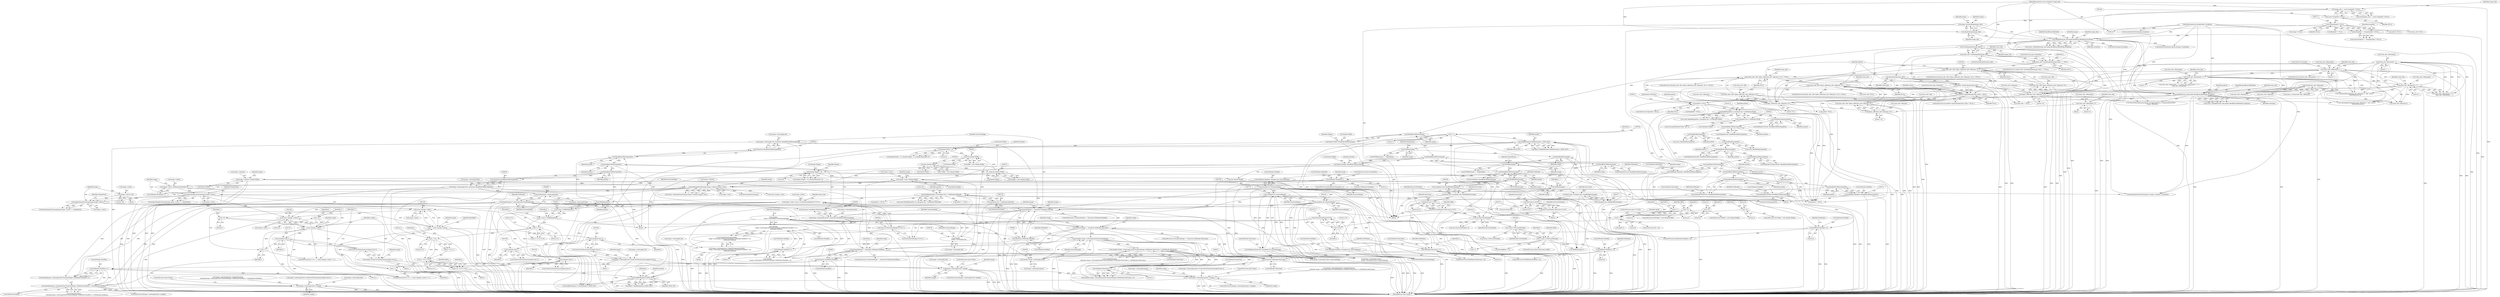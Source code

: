 digraph "0_ImageMagick_f6e9d0d9955e85bdd7540b251cd50d598dacc5e6_7@pointer" {
"1001279" [label="(Call,image->colormap[i].red!=sample)"];
"1000845" [label="(Call,image->colormap[i].red=(Quantum) ReadBlobLSBShort(palette))"];
"1000853" [label="(Call,(Quantum) ReadBlobLSBShort(palette))"];
"1000855" [label="(Call,ReadBlobLSBShort(palette))"];
"1000834" [label="(Call,SeekBlob(palette,j,SEEK_SET))"];
"1000812" [label="(Call,TellBlob(palette))"];
"1000957" [label="(Call,ReadBlobLSBShort(palette))"];
"1000906" [label="(Call,ReadBlobLSBShort(palette))"];
"1000722" [label="(Call,ReadBlob(palette,20,(unsigned char *) PalHeader.PaletteId))"];
"1000718" [label="(Call,ReadBlobLSBShort(palette))"];
"1000712" [label="(Call,ReadBlobLSBShort(palette))"];
"1000706" [label="(Call,ReadBlobLSBShort(palette))"];
"1000700" [label="(Call,ReadBlobLSBShort(palette))"];
"1000694" [label="(Call,ReadBlobLSBShort(palette))"];
"1000688" [label="(Call,ReadBlobLSBShort(palette))"];
"1000682" [label="(Call,ReadBlobByte(palette))"];
"1000674" [label="(Call,ReadBlobByte(palette))"];
"1000666" [label="(Call,ReadBlobLSBShort(palette))"];
"1000660" [label="(Call,ReadBlobLSBShort(palette))"];
"1000638" [label="(Call,ReadBlob(palette,2,(unsigned char *) PalHeader.FileId))"];
"1000632" [label="(Call,palette!=NULL)"];
"1000612" [label="(Call,OpenBlob(clone_info,palette,ReadBinaryBlobMode,exception))"];
"1000606" [label="(Call,AcquireImage(clone_info))"];
"1000458" [label="(Call,clone_info=CloneImageInfo(image_info))"];
"1000460" [label="(Call,CloneImageInfo(image_info))"];
"1000189" [label="(Call,OpenBlob(image_info,image,ReadBinaryBlobMode,exception))"];
"1000185" [label="(Call,AcquireImage(image_info))"];
"1000145" [label="(Call,image_info != (const ImageInfo *) NULL)"];
"1000120" [label="(MethodParameterIn,const ImageInfo *image_info)"];
"1000147" [label="(Call,(const ImageInfo *) NULL)"];
"1000183" [label="(Call,image=AcquireImage(image_info))"];
"1000172" [label="(Call,exception != (ExceptionInfo *) NULL)"];
"1000121" [label="(MethodParameterIn,ExceptionInfo *exception)"];
"1000174" [label="(Call,(ExceptionInfo *) NULL)"];
"1000604" [label="(Call,palette=AcquireImage(clone_info))"];
"1000603" [label="(Call,(palette=AcquireImage(clone_info))==NULL)"];
"1000582" [label="(Call,(clone_info->file=fopen_utf8(clone_info->filename,\"rb\"))==NULL)"];
"1000583" [label="(Call,clone_info->file=fopen_utf8(clone_info->filename,\"rb\"))"];
"1000587" [label="(Call,fopen_utf8(clone_info->filename,\"rb\"))"];
"1000574" [label="(Call,clone_info->filename[i]='\0')"];
"1000567" [label="(Call,fopen_utf8(clone_info->filename,\"rb\"))"];
"1000508" [label="(Call,clone_info->filename[i]==':')"];
"1000501" [label="(Call,clone_info->filename[i]=='\\')"];
"1000493" [label="(Call,clone_info->filename[i]=='/')"];
"1000482" [label="(Call,clone_info->filename[i]=='.')"];
"1000540" [label="(Call,fopen_utf8(clone_info->filename,\"rb\"))"];
"1000468" [label="(Call,strlen(clone_info->filename))"];
"1000562" [label="(Call,(clone_info->file=fopen_utf8(clone_info->filename,\"rb\"))==NULL)"];
"1000563" [label="(Call,clone_info->file=fopen_utf8(clone_info->filename,\"rb\"))"];
"1000535" [label="(Call,(clone_info->file=fopen_utf8(clone_info->filename,\"rb\"))==NULL)"];
"1000536" [label="(Call,clone_info->file=fopen_utf8(clone_info->filename,\"rb\"))"];
"1000457" [label="(Call,(clone_info=CloneImageInfo(image_info)) == NULL)"];
"1000641" [label="(Call,(unsigned char *) PalHeader.FileId)"];
"1000725" [label="(Call,(unsigned char *) PalHeader.PaletteId)"];
"1000823" [label="(Call,j=((j / 512)+1)*512)"];
"1000825" [label="(Call,((j / 512)+1)*512)"];
"1000827" [label="(Call,j / 512)"];
"1000816" [label="(Call,j % 512)"];
"1000808" [label="(Call,j=(ssize_t) TellBlob(palette))"];
"1000810" [label="(Call,(ssize_t) TellBlob(palette))"];
"1000294" [label="(Call,SeekBlob(image,TellBlob(image)+i,SEEK_SET))"];
"1000297" [label="(Call,TellBlob(image))"];
"1000332" [label="(Call,EOFBlob(image))"];
"1000328" [label="(Call,ReadBlobByte(image))"];
"1000310" [label="(Call,EOFBlob(image))"];
"1000261" [label="(Call,ReadBlobByte(image))"];
"1000255" [label="(Call,ReadBlobLSBShort(image))"];
"1000229" [label="(Call,ReadBlobLSBShort(image))"];
"1000223" [label="(Call,ReadBlobLSBShort(image))"];
"1000217" [label="(Call,ReadBlobLSBShort(image))"];
"1000287" [label="(Call,i=(ssize_t) RunCountMasked)"];
"1000289" [label="(Call,(ssize_t) RunCountMasked)"];
"1000273" [label="(Call,(int) RunCountMasked)"];
"1000263" [label="(Call,RunCountMasked=RunCount & 0x7F)"];
"1000265" [label="(Call,RunCount & 0x7F)"];
"1000257" [label="(Call,RunCount=(unsigned char) ReadBlobByte(image))"];
"1000259" [label="(Call,(unsigned char) ReadBlobByte(image))"];
"1000336" [label="(Call,RunCountMasked=RunCount & 0x7F)"];
"1000338" [label="(Call,RunCount & 0x7F)"];
"1000324" [label="(Call,RunCount=(unsigned char) ReadBlobByte(image))"];
"1000326" [label="(Call,(unsigned char) ReadBlobByte(image))"];
"1000278" [label="(Call,i=1)"];
"1001036" [label="(Call,image->colormap[i].red=ScaleCharToQuantum((unsigned char) i))"];
"1001044" [label="(Call,ScaleCharToQuantum((unsigned char) i))"];
"1001045" [label="(Call,(unsigned char) i)"];
"1001026" [label="(Call,i < (ssize_t)image->colors)"];
"1001023" [label="(Call,i=0)"];
"1001033" [label="(Call,i++)"];
"1001069" [label="(Call,(unsigned char) i)"];
"1001057" [label="(Call,(unsigned char) i)"];
"1001028" [label="(Call,(ssize_t)image->colors)"];
"1000748" [label="(Call,AcquireImageColormap(image,image->colors))"];
"1000434" [label="(Call,SetImageExtent(image,image->columns,image->rows))"];
"1000394" [label="(Call,image->columns=Header.Width)"];
"1000378" [label="(Call,(int) Header.Width)"];
"1000365" [label="(Call,(int) Header.Width)"];
"1000352" [label="(Call,(int) Header.Width)"];
"1000233" [label="(Call,Header.Width==0)"];
"1000213" [label="(Call,Header.Width=ReadBlobLSBShort(image))"];
"1000401" [label="(Call,image->rows=Header.Height)"];
"1000239" [label="(Call,Header.Height==0)"];
"1000219" [label="(Call,Header.Height=ReadBlobLSBShort(image))"];
"1000737" [label="(Call,image->colors=PalHeader.MaxIndex+1)"];
"1000731" [label="(Call,PalHeader.MaxIndex<1)"];
"1000696" [label="(Call,PalHeader.MaxIndex=ReadBlobLSBShort(palette))"];
"1000413" [label="(Call,image->colors=(size_t) (GetQuantumRange(1UL*i)+1))"];
"1000417" [label="(Call,(size_t) (GetQuantumRange(1UL*i)+1))"];
"1000420" [label="(Call,GetQuantumRange(1UL*i))"];
"1000421" [label="(Call,1UL*i)"];
"1000387" [label="(Call,i==0)"];
"1000383" [label="(Call,i=1)"];
"1000346" [label="(Call,i=0)"];
"1000357" [label="(Call,i=8)"];
"1000370" [label="(Call,i=4)"];
"1001011" [label="(Call,AcquireImageColormap(image,image->colors))"];
"1001004" [label="(Call,image->colors=256)"];
"1000866" [label="(Call,image->colormap[i].red=ClampToQuantum(((double)\n                image->colormap[i].red*QuantumRange+(PalHeader.MaxRed>>1))/\n                PalHeader.MaxRed))"];
"1000874" [label="(Call,ClampToQuantum(((double)\n                image->colormap[i].red*QuantumRange+(PalHeader.MaxRed>>1))/\n                PalHeader.MaxRed))"];
"1000875" [label="(Call,((double)\n                image->colormap[i].red*QuantumRange+(PalHeader.MaxRed>>1))/\n                PalHeader.MaxRed)"];
"1000877" [label="(Call,(double)\n                image->colormap[i].red*QuantumRange)"];
"1000878" [label="(Call,(double)\n                image->colormap[i].red)"];
"1000858" [label="(Call,QuantumRange != (Quantum) PalHeader.MaxRed)"];
"1000778" [label="(Call,(unsigned int) QuantumRange)"];
"1000765" [label="(Call,(unsigned int) QuantumRange)"];
"1000791" [label="(Call,(unsigned int) QuantumRange)"];
"1000979" [label="(Call,(double)image->colormap[i].blue*QuantumRange)"];
"1000980" [label="(Call,(double)image->colormap[i].blue)"];
"1000947" [label="(Call,image->colormap[i].blue=(Quantum) ReadBlobLSBShort(palette))"];
"1000955" [label="(Call,(Quantum) ReadBlobLSBShort(palette))"];
"1000960" [label="(Call,QuantumRange != (Quantum) PalHeader.MaxBlue)"];
"1000928" [label="(Call,(double) image->colormap[i].green*QuantumRange)"];
"1000929" [label="(Call,(double) image->colormap[i].green)"];
"1000896" [label="(Call,image->colormap[i].green=(Quantum) ReadBlobLSBShort(palette))"];
"1000904" [label="(Call,(Quantum) ReadBlobLSBShort(palette))"];
"1000909" [label="(Call,QuantumRange != (Quantum) PalHeader.MaxGreen)"];
"1000911" [label="(Call,(Quantum) PalHeader.MaxGreen)"];
"1000769" [label="(Call,PalHeader.MaxGreen==0)"];
"1000708" [label="(Call,PalHeader.MaxGreen=ReadBlobLSBShort(palette))"];
"1000926" [label="(Call,((double) image->colormap[i].green*QuantumRange+(PalHeader.MaxGreen>>1))/PalHeader.MaxGreen)"];
"1000939" [label="(Call,PalHeader.MaxGreen>>1)"];
"1000774" [label="(Call,PalHeader.MaxGreen=(unsigned int) QuantumRange)"];
"1000962" [label="(Call,(Quantum) PalHeader.MaxBlue)"];
"1000787" [label="(Call,PalHeader.MaxBlue=(unsigned int) QuantumRange)"];
"1000782" [label="(Call,PalHeader.MaxBlue==0)"];
"1000714" [label="(Call,PalHeader.MaxBlue=ReadBlobLSBShort(palette))"];
"1000977" [label="(Call,((double)image->colormap[i].blue*QuantumRange+(PalHeader.MaxBlue>>1))/PalHeader.MaxBlue)"];
"1000990" [label="(Call,PalHeader.MaxBlue>>1)"];
"1000860" [label="(Call,(Quantum) PalHeader.MaxRed)"];
"1000756" [label="(Call,PalHeader.MaxRed==0)"];
"1000702" [label="(Call,PalHeader.MaxRed=ReadBlobLSBShort(palette))"];
"1000761" [label="(Call,PalHeader.MaxRed=(unsigned int) QuantumRange)"];
"1000888" [label="(Call,PalHeader.MaxRed>>1)"];
"1001272" [label="(Call,sample=ScaleCharToQuantum((unsigned char) i))"];
"1001274" [label="(Call,ScaleCharToQuantum((unsigned char) i))"];
"1001275" [label="(Call,(unsigned char) i)"];
"1001261" [label="(Call,i < (ssize_t)image->colors)"];
"1001268" [label="(Call,i++)"];
"1001258" [label="(Call,i=0)"];
"1001263" [label="(Call,(ssize_t)image->colors)"];
"1001290" [label="(Call,image->colormap[i].green!=sample)"];
"1001301" [label="(Call,image->colormap[i].blue!=sample)"];
"1001420" [label="(Call,clone_info != NULL)"];
"1001261" [label="(Call,i < (ssize_t)image->colors)"];
"1000321" [label="(Call,(ssize_t) RunCountMasked)"];
"1000461" [label="(Identifier,image_info)"];
"1000188" [label="(Identifier,status)"];
"1000312" [label="(Identifier,MagickFalse)"];
"1000943" [label="(Literal,1)"];
"1000192" [label="(Identifier,ReadBinaryBlobMode)"];
"1000720" [label="(Call,(void) ReadBlob(palette,20,(unsigned char *) PalHeader.PaletteId))"];
"1000739" [label="(Identifier,image)"];
"1000574" [label="(Call,clone_info->filename[i]='\0')"];
"1000724" [label="(Literal,20)"];
"1000572" [label="(Identifier,NULL)"];
"1000454" [label="(Call,DestroyImageList(image))"];
"1000291" [label="(Identifier,RunCountMasked)"];
"1000310" [label="(Call,EOFBlob(image))"];
"1000613" [label="(Identifier,clone_info)"];
"1000995" [label="(Call,PalHeader.MaxBlue)"];
"1001026" [label="(Call,i < (ssize_t)image->colors)"];
"1000820" [label="(Literal,512)"];
"1000712" [label="(Call,ReadBlobLSBShort(palette))"];
"1000227" [label="(Identifier,Header)"];
"1000287" [label="(Call,i=(ssize_t) RunCountMasked)"];
"1000823" [label="(Call,j=((j / 512)+1)*512)"];
"1001272" [label="(Call,sample=ScaleCharToQuantum((unsigned char) i))"];
"1000845" [label="(Call,image->colormap[i].red=(Quantum) ReadBlobLSBShort(palette))"];
"1000722" [label="(Call,ReadBlob(palette,20,(unsigned char *) PalHeader.PaletteId))"];
"1000892" [label="(Literal,1)"];
"1000606" [label="(Call,AcquireImage(clone_info))"];
"1000776" [label="(Identifier,PalHeader)"];
"1000714" [label="(Call,PalHeader.MaxBlue=ReadBlobLSBShort(palette))"];
"1001273" [label="(Identifier,sample)"];
"1000568" [label="(Call,clone_info->filename)"];
"1000674" [label="(Call,ReadBlobByte(palette))"];
"1000763" [label="(Identifier,PalHeader)"];
"1000770" [label="(Call,PalHeader.MaxGreen)"];
"1001048" [label="(Call,image->colormap[i].green=ScaleCharToQuantum((unsigned char) i))"];
"1001287" [label="(Identifier,sample)"];
"1000762" [label="(Call,PalHeader.MaxRed)"];
"1000889" [label="(Call,PalHeader.MaxRed)"];
"1000488" [label="(Literal,'.')"];
"1000582" [label="(Call,(clone_info->file=fopen_utf8(clone_info->filename,\"rb\"))==NULL)"];
"1000534" [label="(ControlStructure,if((clone_info->file=fopen_utf8(clone_info->filename,\"rb\"))==NULL))"];
"1000333" [label="(Identifier,image)"];
"1000459" [label="(Identifier,clone_info)"];
"1000960" [label="(Call,QuantumRange != (Quantum) PalHeader.MaxBlue)"];
"1001263" [label="(Call,(ssize_t)image->colors)"];
"1000359" [label="(Literal,8)"];
"1000783" [label="(Call,PalHeader.MaxBlue)"];
"1000725" [label="(Call,(unsigned char *) PalHeader.PaletteId)"];
"1000827" [label="(Call,j / 512)"];
"1000380" [label="(Call,Header.Width)"];
"1000348" [label="(Literal,0)"];
"1000493" [label="(Call,clone_info->filename[i]=='/')"];
"1000808" [label="(Call,j=(ssize_t) TellBlob(palette))"];
"1000185" [label="(Call,AcquireImage(image_info))"];
"1001280" [label="(Call,image->colormap[i].red)"];
"1000294" [label="(Call,SeekBlob(image,TellBlob(image)+i,SEEK_SET))"];
"1000778" [label="(Call,(unsigned int) QuantumRange)"];
"1000608" [label="(Identifier,NULL)"];
"1000545" [label="(Identifier,NULL)"];
"1000661" [label="(Identifier,palette)"];
"1000835" [label="(Identifier,palette)"];
"1000631" [label="(ControlStructure,if(palette!=NULL))"];
"1000401" [label="(Call,image->rows=Header.Height)"];
"1000908" [label="(ControlStructure,if (QuantumRange != (Quantum) PalHeader.MaxGreen))"];
"1000853" [label="(Call,(Quantum) ReadBlobLSBShort(palette))"];
"1000583" [label="(Call,clone_info->file=fopen_utf8(clone_info->filename,\"rb\"))"];
"1000822" [label="(Block,)"];
"1001012" [label="(Identifier,image)"];
"1001288" [label="(ControlStructure,goto Finish;)"];
"1000730" [label="(ControlStructure,if(PalHeader.MaxIndex<1))"];
"1000947" [label="(Call,image->colormap[i].blue=(Quantum) ReadBlobLSBShort(palette))"];
"1000636" [label="(Call,(void) ReadBlob(palette,2,(unsigned char *) PalHeader.FileId))"];
"1000584" [label="(Call,clone_info->file)"];
"1000896" [label="(Call,image->colormap[i].green=(Quantum) ReadBlobLSBShort(palette))"];
"1000826" [label="(Call,(j / 512)+1)"];
"1001301" [label="(Call,image->colormap[i].blue!=sample)"];
"1000144" [label="(Call,assert(image_info != (const ImageInfo *) NULL))"];
"1000540" [label="(Call,fopen_utf8(clone_info->filename,\"rb\"))"];
"1001068" [label="(Call,ScaleCharToQuantum((unsigned char) i))"];
"1000834" [label="(Call,SeekBlob(palette,j,SEEK_SET))"];
"1000718" [label="(Call,ReadBlobLSBShort(palette))"];
"1001025" [label="(Literal,0)"];
"1000340" [label="(Literal,0x7F)"];
"1000951" [label="(Identifier,image)"];
"1000979" [label="(Call,(double)image->colormap[i].blue*QuantumRange)"];
"1000702" [label="(Call,PalHeader.MaxRed=ReadBlobLSBShort(palette))"];
"1000581" [label="(ControlStructure,if((clone_info->file=fopen_utf8(clone_info->filename,\"rb\"))==NULL))"];
"1000591" [label="(Literal,\"rb\")"];
"1001342" [label="(Call,(ssize_t)image->rows)"];
"1000511" [label="(Identifier,clone_info)"];
"1000635" [label="(Block,)"];
"1000283" [label="(Call,(int) RunCount)"];
"1000989" [label="(Identifier,QuantumRange)"];
"1000602" [label="(ControlStructure,if( (palette=AcquireImage(clone_info))==NULL ))"];
"1001016" [label="(Identifier,MagickFalse)"];
"1000612" [label="(Call,OpenBlob(clone_info,palette,ReadBinaryBlobMode,exception))"];
"1000541" [label="(Call,clone_info->filename)"];
"1001412" [label="(Call,palette != NULL)"];
"1000265" [label="(Call,RunCount & 0x7F)"];
"1000870" [label="(Identifier,image)"];
"1000784" [label="(Identifier,PalHeader)"];
"1000857" [label="(ControlStructure,if (QuantumRange != (Quantum) PalHeader.MaxRed))"];
"1000234" [label="(Call,Header.Width)"];
"1000957" [label="(Call,ReadBlobLSBShort(palette))"];
"1001299" [label="(ControlStructure,goto Finish;)"];
"1000326" [label="(Call,(unsigned char) ReadBlobByte(image))"];
"1000707" [label="(Identifier,palette)"];
"1000682" [label="(Call,ReadBlobByte(palette))"];
"1000998" [label="(JumpTarget,NoPalette:)"];
"1000490" [label="(ControlStructure,break;)"];
"1000938" [label="(Identifier,QuantumRange)"];
"1000694" [label="(Call,ReadBlobLSBShort(palette))"];
"1000207" [label="(Call,palette=NULL)"];
"1000221" [label="(Identifier,Header)"];
"1001302" [label="(Call,image->colormap[i].blue)"];
"1000420" [label="(Call,GetQuantumRange(1UL*i))"];
"1000456" [label="(ControlStructure,if ((clone_info=CloneImageInfo(image_info)) == NULL))"];
"1000336" [label="(Call,RunCountMasked=RunCount & 0x7F)"];
"1000732" [label="(Call,PalHeader.MaxIndex)"];
"1000800" [label="(Call,(int) PalHeader.MaxIndex)"];
"1000189" [label="(Call,OpenBlob(image_info,image,ReadBinaryBlobMode,exception))"];
"1000929" [label="(Call,(double) image->colormap[i].green)"];
"1001259" [label="(Identifier,i)"];
"1000502" [label="(Call,clone_info->filename[i])"];
"1000173" [label="(Identifier,exception)"];
"1000756" [label="(Call,PalHeader.MaxRed==0)"];
"1000689" [label="(Identifier,palette)"];
"1000723" [label="(Identifier,palette)"];
"1000610" [label="(Call,status=OpenBlob(clone_info,palette,ReadBinaryBlobMode,exception))"];
"1001069" [label="(Call,(unsigned char) i)"];
"1000191" [label="(Identifier,image)"];
"1001309" [label="(Identifier,sample)"];
"1000921" [label="(Identifier,image)"];
"1000434" [label="(Call,SetImageExtent(image,image->columns,image->rows))"];
"1000567" [label="(Call,fopen_utf8(clone_info->filename,\"rb\"))"];
"1000782" [label="(Call,PalHeader.MaxBlue==0)"];
"1000458" [label="(Call,clone_info=CloneImageInfo(image_info))"];
"1000605" [label="(Identifier,palette)"];
"1000549" [label="(Call,CopyMagickString(clone_info->filename+i,\".pal\",(size_t)\n        (MaxTextExtent-i)))"];
"1000410" [label="(Identifier,image)"];
"1000753" [label="(Identifier,MagickFalse)"];
"1000859" [label="(Identifier,QuantumRange)"];
"1000439" [label="(Call,image->rows)"];
"1000266" [label="(Identifier,RunCount)"];
"1000371" [label="(Identifier,i)"];
"1000648" [label="(Call,strncmp(PalHeader.FileId,\"AH\",2))"];
"1000900" [label="(Identifier,image)"];
"1001283" [label="(Identifier,image)"];
"1000634" [label="(Identifier,NULL)"];
"1000481" [label="(ControlStructure,if(clone_info->filename[i]=='.'))"];
"1000257" [label="(Call,RunCount=(unsigned char) ReadBlobByte(image))"];
"1000737" [label="(Call,image->colors=PalHeader.MaxIndex+1)"];
"1000793" [label="(Identifier,QuantumRange)"];
"1000564" [label="(Call,clone_info->file)"];
"1000760" [label="(Literal,0)"];
"1000684" [label="(Call,PalHeader.BoardID=ReadBlobLSBShort(palette))"];
"1000172" [label="(Call,exception != (ExceptionInfo *) NULL)"];
"1001315" [label="(Identifier,image)"];
"1000256" [label="(Identifier,image)"];
"1001258" [label="(Call,i=0)"];
"1000906" [label="(Call,ReadBlobLSBShort(palette))"];
"1000314" [label="(Call,EncodedByte-=i+1)"];
"1000667" [label="(Identifier,palette)"];
"1000917" [label="(Call,image->colormap[i].green=ClampToQuantum\n                (((double) image->colormap[i].green*QuantumRange+(PalHeader.MaxGreen>>1))/PalHeader.MaxGreen))"];
"1001268" [label="(Call,i++)"];
"1001022" [label="(ControlStructure,for (i=0; i < (ssize_t)image->colors; i++))"];
"1000258" [label="(Identifier,RunCount)"];
"1001034" [label="(Identifier,i)"];
"1000292" [label="(Call,offset=SeekBlob(image,TellBlob(image)+i,SEEK_SET))"];
"1000241" [label="(Identifier,Header)"];
"1000855" [label="(Call,ReadBlobLSBShort(palette))"];
"1000715" [label="(Call,PalHeader.MaxBlue)"];
"1000121" [label="(MethodParameterIn,ExceptionInfo *exception)"];
"1000388" [label="(Identifier,i)"];
"1000696" [label="(Call,PalHeader.MaxIndex=ReadBlobLSBShort(palette))"];
"1000817" [label="(Identifier,j)"];
"1001275" [label="(Call,(unsigned char) i)"];
"1000316" [label="(Call,i+1)"];
"1000710" [label="(Identifier,PalHeader)"];
"1001044" [label="(Call,ScaleCharToQuantum((unsigned char) i))"];
"1001036" [label="(Call,image->colormap[i].red=ScaleCharToQuantum((unsigned char) i))"];
"1000370" [label="(Call,i=4)"];
"1000774" [label="(Call,PalHeader.MaxGreen=(unsigned int) QuantumRange)"];
"1000276" [label="(Literal,0)"];
"1000680" [label="(Call,(char) ReadBlobByte(palette))"];
"1000609" [label="(ControlStructure,goto NoPalette;)"];
"1000856" [label="(Identifier,palette)"];
"1000171" [label="(Call,assert(exception != (ExceptionInfo *) NULL))"];
"1000361" [label="(Call,2*ldblk==(int) Header.Width)"];
"1000580" [label="(Literal,'\0')"];
"1000562" [label="(Call,(clone_info->file=fopen_utf8(clone_info->filename,\"rb\"))==NULL)"];
"1000394" [label="(Call,image->columns=Header.Width)"];
"1000243" [label="(Literal,0)"];
"1001003" [label="(Block,)"];
"1000463" [label="(ControlStructure,goto NoPalette;)"];
"1000233" [label="(Call,Header.Width==0)"];
"1000830" [label="(Literal,1)"];
"1001291" [label="(Call,image->colormap[i].green)"];
"1001027" [label="(Identifier,i)"];
"1001300" [label="(ControlStructure,if(image->colormap[i].blue!=sample))"];
"1000190" [label="(Identifier,image_info)"];
"1000614" [label="(Identifier,palette)"];
"1000499" [label="(Literal,'/')"];
"1000639" [label="(Identifier,palette)"];
"1000627" [label="(Call,palette=NULL)"];
"1001052" [label="(Identifier,image)"];
"1000604" [label="(Call,palette=AcquireImage(clone_info))"];
"1000765" [label="(Call,(unsigned int) QuantumRange)"];
"1000193" [label="(Identifier,exception)"];
"1000346" [label="(Call,i=0)"];
"1000641" [label="(Call,(unsigned char *) PalHeader.FileId)"];
"1000958" [label="(Identifier,palette)"];
"1000295" [label="(Identifier,image)"];
"1000757" [label="(Call,PalHeader.MaxRed)"];
"1001269" [label="(Identifier,i)"];
"1000447" [label="(Call,InheritException(exception,&image->exception))"];
"1000700" [label="(Call,ReadBlobLSBShort(palette))"];
"1001073" [label="(Identifier,BImgBuff)"];
"1000643" [label="(Call,PalHeader.FileId)"];
"1000836" [label="(Identifier,j)"];
"1000299" [label="(Identifier,i)"];
"1001294" [label="(Identifier,image)"];
"1000858" [label="(Call,QuantumRange != (Quantum) PalHeader.MaxRed)"];
"1000771" [label="(Identifier,PalHeader)"];
"1000210" [label="(Call,clone_info=NULL)"];
"1000741" [label="(Call,PalHeader.MaxIndex+1)"];
"1000469" [label="(Call,clone_info->filename)"];
"1000253" [label="(Call,EncodedByte=ReadBlobLSBShort(image))"];
"1000761" [label="(Call,PalHeader.MaxRed=(unsigned int) QuantumRange)"];
"1000365" [label="(Call,(int) Header.Width)"];
"1000509" [label="(Call,clone_info->filename[i])"];
"1000972" [label="(Identifier,image)"];
"1001008" [label="(Literal,256)"];
"1000383" [label="(Call,i=1)"];
"1001278" [label="(ControlStructure,if(image->colormap[i].red!=sample))"];
"1000926" [label="(Call,((double) image->colormap[i].green*QuantumRange+(PalHeader.MaxGreen>>1))/PalHeader.MaxGreen)"];
"1000948" [label="(Call,image->colormap[i].blue)"];
"1000414" [label="(Call,image->colors)"];
"1000638" [label="(Call,ReadBlob(palette,2,(unsigned char *) PalHeader.FileId))"];
"1000955" [label="(Call,(Quantum) ReadBlobLSBShort(palette))"];
"1000575" [label="(Call,clone_info->filename[i])"];
"1000422" [label="(Literal,1UL)"];
"1000367" [label="(Call,Header.Width)"];
"1000640" [label="(Literal,2)"];
"1000184" [label="(Identifier,image)"];
"1000786" [label="(Literal,0)"];
"1000229" [label="(Call,ReadBlobLSBShort(image))"];
"1001352" [label="(Call,QueueAuthenticPixels(image,0,i,image->columns,1,exception))"];
"1000536" [label="(Call,clone_info->file=fopen_utf8(clone_info->filename,\"rb\"))"];
"1000787" [label="(Call,PalHeader.MaxBlue=(unsigned int) QuantumRange)"];
"1000615" [label="(Identifier,ReadBinaryBlobMode)"];
"1000749" [label="(Identifier,image)"];
"1000386" [label="(ControlStructure,if(i==0))"];
"1001432" [label="(Call,ThrowFileException(exception,CorruptImageError,\"UnexpectedEndOfFile\",\n      image->filename))"];
"1000279" [label="(Identifier,i)"];
"1000810" [label="(Call,(ssize_t) TellBlob(palette))"];
"1000494" [label="(Call,clone_info->filename[i])"];
"1000824" [label="(Identifier,j)"];
"1000424" [label="(Literal,1)"];
"1000338" [label="(Call,RunCount & 0x7F)"];
"1000931" [label="(Call,image->colormap[i].green)"];
"1000376" [label="(Literal,8)"];
"1000277" [label="(Block,)"];
"1000351" [label="(Identifier,ldblk)"];
"1000708" [label="(Call,PalHeader.MaxGreen=ReadBlobLSBShort(palette))"];
"1000611" [label="(Identifier,status)"];
"1001290" [label="(Call,image->colormap[i].green!=sample)"];
"1000656" [label="(Call,PalHeader.Version=ReadBlobLSBShort(palette))"];
"1000866" [label="(Call,image->colormap[i].red=ClampToQuantum(((double)\n                image->colormap[i].red*QuantumRange+(PalHeader.MaxRed>>1))/\n                PalHeader.MaxRed))"];
"1000876" [label="(Call,(double)\n                image->colormap[i].red*QuantumRange+(PalHeader.MaxRed>>1))"];
"1001265" [label="(Call,image->colors)"];
"1000483" [label="(Call,clone_info->filename[i])"];
"1000890" [label="(Identifier,PalHeader)"];
"1001298" [label="(Identifier,sample)"];
"1000183" [label="(Call,image=AcquireImage(image_info))"];
"1000262" [label="(Identifier,image)"];
"1001429" [label="(Call,EOFBlob(image))"];
"1001045" [label="(Call,(unsigned char) i)"];
"1000813" [label="(Identifier,palette)"];
"1001000" [label="(Call,palette==NULL)"];
"1001037" [label="(Call,image->colormap[i].red)"];
"1000701" [label="(Identifier,palette)"];
"1000939" [label="(Call,PalHeader.MaxGreen>>1)"];
"1000309" [label="(Call,EOFBlob(image) != MagickFalse)"];
"1000587" [label="(Call,fopen_utf8(clone_info->filename,\"rb\"))"];
"1000363" [label="(Literal,2)"];
"1000595" [label="(Identifier,clone_info)"];
"1000350" [label="(Call,ldblk==(int) Header.Width)"];
"1000809" [label="(Identifier,j)"];
"1000666" [label="(Call,ReadBlobLSBShort(palette))"];
"1000865" [label="(Block,)"];
"1001260" [label="(Literal,0)"];
"1000911" [label="(Call,(Quantum) PalHeader.MaxGreen)"];
"1000230" [label="(Identifier,image)"];
"1000413" [label="(Call,image->colors=(size_t) (GetQuantumRange(1UL*i)+1))"];
"1001059" [label="(Identifier,i)"];
"1000514" [label="(Literal,':')"];
"1000280" [label="(Literal,1)"];
"1000697" [label="(Call,PalHeader.MaxIndex)"];
"1000573" [label="(Block,)"];
"1000293" [label="(Identifier,offset)"];
"1000977" [label="(Call,((double)image->colormap[i].blue*QuantumRange+(PalHeader.MaxBlue>>1))/PalHeader.MaxBlue)"];
"1000500" [label="(Call,clone_info->filename[i]=='\\' ||\n         clone_info->filename[i]==':')"];
"1001310" [label="(ControlStructure,goto Finish;)"];
"1000390" [label="(ControlStructure,goto CUT_KO;)"];
"1001013" [label="(Call,image->colors)"];
"1000263" [label="(Call,RunCountMasked=RunCount & 0x7F)"];
"1001057" [label="(Call,(unsigned char) i)"];
"1000603" [label="(Call,(palette=AcquireImage(clone_info))==NULL)"];
"1000331" [label="(Call,EOFBlob(image) != MagickFalse)"];
"1000736" [label="(ControlStructure,goto ErasePalette;)"];
"1000255" [label="(Call,ReadBlobLSBShort(image))"];
"1000788" [label="(Call,PalHeader.MaxBlue)"];
"1000962" [label="(Call,(Quantum) PalHeader.MaxBlue)"];
"1000508" [label="(Call,clone_info->filename[i]==':')"];
"1000324" [label="(Call,RunCount=(unsigned char) ReadBlobByte(image))"];
"1000289" [label="(Call,(ssize_t) RunCountMasked)"];
"1000387" [label="(Call,i==0)"];
"1000223" [label="(Call,ReadBlobLSBShort(image))"];
"1000465" [label="(Identifier,i)"];
"1000768" [label="(ControlStructure,if(PalHeader.MaxGreen==0))"];
"1000217" [label="(Call,ReadBlobLSBShort(image))"];
"1000204" [label="(Call,(Image *) NULL)"];
"1000683" [label="(Identifier,palette)"];
"1000959" [label="(ControlStructure,if (QuantumRange != (Quantum) PalHeader.MaxBlue))"];
"1000738" [label="(Call,image->colors)"];
"1000812" [label="(Call,TellBlob(palette))"];
"1000267" [label="(Literal,0x7F)"];
"1000875" [label="(Call,((double)\n                image->colormap[i].red*QuantumRange+(PalHeader.MaxRed>>1))/\n                PalHeader.MaxRed)"];
"1000417" [label="(Call,(size_t) (GetQuantumRange(1UL*i)+1))"];
"1000880" [label="(Call,image->colormap[i].red)"];
"1000147" [label="(Call,(const ImageInfo *) NULL)"];
"1001056" [label="(Call,ScaleCharToQuantum((unsigned char) i))"];
"1000238" [label="(Call,Header.Height==0 || Header.Reserved!=0)"];
"1000704" [label="(Identifier,PalHeader)"];
"1000349" [label="(ControlStructure,if(ldblk==(int) Header.Width))"];
"1000941" [label="(Identifier,PalHeader)"];
"1000991" [label="(Call,PalHeader.MaxBlue)"];
"1000907" [label="(Identifier,palette)"];
"1000588" [label="(Call,clone_info->filename)"];
"1000482" [label="(Call,clone_info->filename[i]=='.')"];
"1000492" [label="(Call,clone_info->filename[i]=='/' || clone_info->filename[i]=='\\' ||\n         clone_info->filename[i]==':')"];
"1000860" [label="(Call,(Quantum) PalHeader.MaxRed)"];
"1000961" [label="(Identifier,QuantumRange)"];
"1000261" [label="(Call,ReadBlobByte(image))"];
"1000598" [label="(Call,clone_info=NULL)"];
"1000633" [label="(Identifier,palette)"];
"1000632" [label="(Call,palette!=NULL)"];
"1000910" [label="(Identifier,QuantumRange)"];
"1000833" [label="(Identifier,offset)"];
"1000577" [label="(Identifier,clone_info)"];
"1000460" [label="(Call,CloneImageInfo(image_info))"];
"1000507" [label="(Literal,'\\')"];
"1001305" [label="(Identifier,image)"];
"1000122" [label="(Block,)"];
"1000968" [label="(Call,image->colormap[i].blue=ClampToQuantum\n                (((double)image->colormap[i].blue*QuantumRange+(PalHeader.MaxBlue>>1))/PalHeader.MaxBlue))"];
"1000703" [label="(Call,PalHeader.MaxRed)"];
"1000767" [label="(Identifier,QuantumRange)"];
"1000145" [label="(Call,image_info != (const ImageInfo *) NULL)"];
"1000296" [label="(Call,TellBlob(image)+i)"];
"1001107" [label="(Call,(int) Header.Height)"];
"1001327" [label="(Call,image->colormap[1].blue=QuantumRange)"];
"1000358" [label="(Identifier,i)"];
"1000337" [label="(Identifier,RunCountMasked)"];
"1000731" [label="(Call,PalHeader.MaxIndex<1)"];
"1001071" [label="(Identifier,i)"];
"1000994" [label="(Literal,1)"];
"1000385" [label="(Literal,1)"];
"1000214" [label="(Call,Header.Width)"];
"1000403" [label="(Identifier,image)"];
"1001005" [label="(Call,image->colors)"];
"1000237" [label="(Literal,0)"];
"1000675" [label="(Identifier,palette)"];
"1001023" [label="(Call,i=0)"];
"1000625" [label="(Call,DestroyImage(palette))"];
"1001030" [label="(Call,image->colors)"];
"1000887" [label="(Identifier,QuantumRange)"];
"1001084" [label="(Call,BImgBuff==NULL)"];
"1000831" [label="(Literal,512)"];
"1000275" [label="(Identifier,RunCountMasked)"];
"1001231" [label="(Call,palette==NULL)"];
"1000735" [label="(Literal,1)"];
"1000325" [label="(Identifier,RunCount)"];
"1000909" [label="(Call,QuantumRange != (Quantum) PalHeader.MaxGreen)"];
"1001011" [label="(Call,AcquireImageColormap(image,image->colors))"];
"1001319" [label="(Call,image->colormap[1].green=\n                image->colormap[1].blue=QuantumRange)"];
"1000224" [label="(Identifier,image)"];
"1000332" [label="(Call,EOFBlob(image))"];
"1000392" [label="(Identifier,depth)"];
"1000893" [label="(Call,PalHeader.MaxRed)"];
"1000769" [label="(Call,PalHeader.MaxGreen==0)"];
"1000828" [label="(Identifier,j)"];
"1000339" [label="(Identifier,RunCount)"];
"1000372" [label="(Literal,4)"];
"1000867" [label="(Call,image->colormap[i].red)"];
"1000281" [label="(ControlStructure,if((int) RunCount<0x80))"];
"1000695" [label="(Identifier,palette)"];
"1001040" [label="(Identifier,image)"];
"1000273" [label="(Call,(int) RunCountMasked)"];
"1001033" [label="(Call,i++)"];
"1000240" [label="(Call,Header.Height)"];
"1000925" [label="(Call,ClampToQuantum\n                (((double) image->colormap[i].green*QuantumRange+(PalHeader.MaxGreen>>1))/PalHeader.MaxGreen))"];
"1000796" [label="(Identifier,i)"];
"1000421" [label="(Call,1UL*i)"];
"1000354" [label="(Call,Header.Width)"];
"1001289" [label="(ControlStructure,if(image->colormap[i].green!=sample))"];
"1000706" [label="(Call,ReadBlobLSBShort(palette))"];
"1001090" [label="(Call,SeekBlob(image,6 /*sizeof(Header)*/,SEEK_SET))"];
"1001010" [label="(Call,AcquireImageColormap(image,image->colors) == MagickFalse)"];
"1000544" [label="(Literal,\"rb\")"];
"1000373" [label="(ControlStructure,if(8*ldblk==(int) Header.Width))"];
"1000709" [label="(Call,PalHeader.MaxGreen)"];
"1000672" [label="(Call,(char) ReadBlobByte(palette))"];
"1000825" [label="(Call,((j / 512)+1)*512)"];
"1000219" [label="(Call,Header.Height=ReadBlobLSBShort(image))"];
"1001024" [label="(Identifier,i)"];
"1000347" [label="(Identifier,i)"];
"1001395" [label="(Call,SyncAuthenticPixels(image,exception))"];
"1000186" [label="(Identifier,image_info)"];
"1000561" [label="(ControlStructure,if((clone_info->file=fopen_utf8(clone_info->filename,\"rb\"))==NULL))"];
"1000535" [label="(Call,(clone_info->file=fopen_utf8(clone_info->filename,\"rb\"))==NULL)"];
"1000585" [label="(Identifier,clone_info)"];
"1000537" [label="(Call,clone_info->file)"];
"1000300" [label="(Identifier,SEEK_SET)"];
"1000432" [label="(Call,status=SetImageExtent(image,image->columns,image->rows))"];
"1000829" [label="(Literal,512)"];
"1000328" [label="(Call,ReadBlobByte(image))"];
"1000980" [label="(Call,(double)image->colormap[i].blue)"];
"1000877" [label="(Call,(double)\n                image->colormap[i].red*QuantumRange)"];
"1001270" [label="(Block,)"];
"1000311" [label="(Identifier,image)"];
"1000435" [label="(Identifier,image)"];
"1000978" [label="(Call,(double)image->colormap[i].blue*QuantumRange+(PalHeader.MaxBlue>>1))"];
"1000592" [label="(Identifier,NULL)"];
"1000928" [label="(Call,(double) image->colormap[i].green*QuantumRange)"];
"1000232" [label="(Call,Header.Width==0 || Header.Height==0 || Header.Reserved!=0)"];
"1000781" [label="(ControlStructure,if(PalHeader.MaxBlue==0))"];
"1000352" [label="(Call,(int) Header.Width)"];
"1000391" [label="(Call,depth=i)"];
"1000662" [label="(Call,PalHeader.Size=ReadBlobLSBShort(palette))"];
"1000716" [label="(Identifier,PalHeader)"];
"1000374" [label="(Call,8*ldblk==(int) Header.Width)"];
"1001446" [label="(MethodReturn,static Image *)"];
"1000563" [label="(Call,clone_info->file=fopen_utf8(clone_info->filename,\"rb\"))"];
"1001035" [label="(Block,)"];
"1000862" [label="(Call,PalHeader.MaxRed)"];
"1000457" [label="(Call,(clone_info=CloneImageInfo(image_info)) == NULL)"];
"1000269" [label="(Identifier,ldblk)"];
"1000239" [label="(Call,Header.Height==0)"];
"1000990" [label="(Call,PalHeader.MaxBlue>>1)"];
"1000775" [label="(Call,PalHeader.MaxGreen)"];
"1000719" [label="(Identifier,palette)"];
"1001382" [label="(Call,SetPixelRed(q,QuantumRange))"];
"1000747" [label="(Call,AcquireImageColormap(image,image->colors) == MagickFalse)"];
"1000419" [label="(Call,GetQuantumRange(1UL*i)+1)"];
"1000982" [label="(Call,image->colormap[i].blue)"];
"1000791" [label="(Call,(unsigned int) QuantumRange)"];
"1000246" [label="(Identifier,Header)"];
"1000755" [label="(ControlStructure,if(PalHeader.MaxRed==0))"];
"1000384" [label="(Identifier,i)"];
"1000927" [label="(Call,(double) image->colormap[i].green*QuantumRange+(PalHeader.MaxGreen>>1))"];
"1001060" [label="(Call,image->colormap[i].blue=ScaleCharToQuantum((unsigned char) i))"];
"1000888" [label="(Call,PalHeader.MaxRed>>1)"];
"1000504" [label="(Identifier,clone_info)"];
"1000748" [label="(Call,AcquireImageColormap(image,image->colors))"];
"1000964" [label="(Call,PalHeader.MaxBlue)"];
"1000395" [label="(Call,image->columns)"];
"1001257" [label="(ControlStructure,for (i=0; i < (ssize_t)image->colors; i++))"];
"1000660" [label="(Call,ReadBlobLSBShort(palette))"];
"1001262" [label="(Identifier,i)"];
"1000288" [label="(Identifier,i)"];
"1000523" [label="(Call,clone_info->filename+i)"];
"1000832" [label="(Call,offset=SeekBlob(palette,j,SEEK_SET))"];
"1000149" [label="(Identifier,NULL)"];
"1000789" [label="(Identifier,PalHeader)"];
"1000402" [label="(Call,image->rows)"];
"1000423" [label="(Identifier,i)"];
"1000571" [label="(Literal,\"rb\")"];
"1000398" [label="(Call,Header.Width)"];
"1000468" [label="(Call,strlen(clone_info->filename))"];
"1000550" [label="(Call,clone_info->filename+i)"];
"1000815" [label="(Call,(j % 512)>512-6)"];
"1000466" [label="(Call,(ssize_t) strlen(clone_info->filename))"];
"1000174" [label="(Call,(ExceptionInfo *) NULL)"];
"1000874" [label="(Call,ClampToQuantum(((double)\n                image->colormap[i].red*QuantumRange+(PalHeader.MaxRed>>1))/\n                PalHeader.MaxRed))"];
"1000904" [label="(Call,(Quantum) ReadBlobLSBShort(palette))"];
"1001277" [label="(Identifier,i)"];
"1000750" [label="(Call,image->colors)"];
"1000780" [label="(Identifier,QuantumRange)"];
"1000837" [label="(Identifier,SEEK_SET)"];
"1000616" [label="(Identifier,exception)"];
"1000816" [label="(Call,j % 512)"];
"1000727" [label="(Call,PalHeader.PaletteId)"];
"1000846" [label="(Call,image->colormap[i].red)"];
"1000272" [label="(Call,(int) RunCountMasked!=0)"];
"1000818" [label="(Literal,512)"];
"1000329" [label="(Identifier,image)"];
"1000298" [label="(Identifier,image)"];
"1000496" [label="(Identifier,clone_info)"];
"1000360" [label="(ControlStructure,if(2*ldblk==(int) Header.Width))"];
"1000940" [label="(Call,PalHeader.MaxGreen)"];
"1000522" [label="(Call,CopyMagickString(clone_info->filename+i,\".PAL\",(size_t)\n    (MaxTextExtent-i)))"];
"1000176" [label="(Identifier,NULL)"];
"1000807" [label="(Block,)"];
"1000596" [label="(Call,DestroyImageInfo(clone_info))"];
"1000264" [label="(Identifier,RunCountMasked)"];
"1001279" [label="(Call,image->colormap[i].red!=sample)"];
"1000897" [label="(Call,image->colormap[i].green)"];
"1000878" [label="(Call,(double)\n                image->colormap[i].red)"];
"1001402" [label="(Call,BImgBuff != NULL)"];
"1000120" [label="(MethodParameterIn,const ImageInfo *image_info)"];
"1000278" [label="(Call,i=1)"];
"1000607" [label="(Identifier,clone_info)"];
"1000201" [label="(Call,DestroyImageList(image))"];
"1000357" [label="(Call,i=8)"];
"1000713" [label="(Identifier,palette)"];
"1000220" [label="(Call,Header.Height)"];
"1000976" [label="(Call,ClampToQuantum\n                (((double)image->colormap[i].blue*QuantumRange+(PalHeader.MaxBlue>>1))/PalHeader.MaxBlue))"];
"1000690" [label="(Call,PalHeader.GraphicsMode=ReadBlobLSBShort(palette))"];
"1000334" [label="(Identifier,MagickFalse)"];
"1000992" [label="(Identifier,PalHeader)"];
"1000688" [label="(Call,ReadBlobLSBShort(palette))"];
"1000501" [label="(Call,clone_info->filename[i]=='\\')"];
"1000913" [label="(Call,PalHeader.MaxGreen)"];
"1000187" [label="(Call,status=OpenBlob(image_info,image,ReadBinaryBlobMode,exception))"];
"1000378" [label="(Call,(int) Header.Width)"];
"1000218" [label="(Identifier,image)"];
"1000462" [label="(Identifier,NULL)"];
"1001047" [label="(Identifier,i)"];
"1000225" [label="(Call,Header.Reserved=ReadBlobLSBShort(image))"];
"1000944" [label="(Call,PalHeader.MaxGreen)"];
"1000773" [label="(Literal,0)"];
"1000405" [label="(Call,Header.Height)"];
"1001028" [label="(Call,(ssize_t)image->colors)"];
"1001274" [label="(Call,ScaleCharToQuantum((unsigned char) i))"];
"1000259" [label="(Call,(unsigned char) ReadBlobByte(image))"];
"1000428" [label="(Identifier,image_info)"];
"1001004" [label="(Call,image->colors=256)"];
"1000297" [label="(Call,TellBlob(image))"];
"1000436" [label="(Call,image->columns)"];
"1000806" [label="(Identifier,i)"];
"1000146" [label="(Identifier,image_info)"];
"1000213" [label="(Call,Header.Width=ReadBlobLSBShort(image))"];
"1000389" [label="(Literal,0)"];
"1001279" -> "1001278"  [label="AST: "];
"1001279" -> "1001287"  [label="CFG: "];
"1001280" -> "1001279"  [label="AST: "];
"1001287" -> "1001279"  [label="AST: "];
"1001288" -> "1001279"  [label="CFG: "];
"1001294" -> "1001279"  [label="CFG: "];
"1001279" -> "1001446"  [label="DDG: "];
"1001279" -> "1001446"  [label="DDG: "];
"1001279" -> "1001446"  [label="DDG: "];
"1000845" -> "1001279"  [label="DDG: "];
"1001036" -> "1001279"  [label="DDG: "];
"1000866" -> "1001279"  [label="DDG: "];
"1001272" -> "1001279"  [label="DDG: "];
"1001279" -> "1001290"  [label="DDG: "];
"1000845" -> "1000807"  [label="AST: "];
"1000845" -> "1000853"  [label="CFG: "];
"1000846" -> "1000845"  [label="AST: "];
"1000853" -> "1000845"  [label="AST: "];
"1000859" -> "1000845"  [label="CFG: "];
"1000845" -> "1001446"  [label="DDG: "];
"1000853" -> "1000845"  [label="DDG: "];
"1000845" -> "1000878"  [label="DDG: "];
"1000853" -> "1000855"  [label="CFG: "];
"1000854" -> "1000853"  [label="AST: "];
"1000855" -> "1000853"  [label="AST: "];
"1000855" -> "1000853"  [label="DDG: "];
"1000855" -> "1000856"  [label="CFG: "];
"1000856" -> "1000855"  [label="AST: "];
"1000834" -> "1000855"  [label="DDG: "];
"1000812" -> "1000855"  [label="DDG: "];
"1000855" -> "1000906"  [label="DDG: "];
"1000834" -> "1000832"  [label="AST: "];
"1000834" -> "1000837"  [label="CFG: "];
"1000835" -> "1000834"  [label="AST: "];
"1000836" -> "1000834"  [label="AST: "];
"1000837" -> "1000834"  [label="AST: "];
"1000832" -> "1000834"  [label="CFG: "];
"1000834" -> "1001446"  [label="DDG: "];
"1000834" -> "1000832"  [label="DDG: "];
"1000834" -> "1000832"  [label="DDG: "];
"1000834" -> "1000832"  [label="DDG: "];
"1000812" -> "1000834"  [label="DDG: "];
"1000823" -> "1000834"  [label="DDG: "];
"1000294" -> "1000834"  [label="DDG: "];
"1000834" -> "1001090"  [label="DDG: "];
"1000812" -> "1000810"  [label="AST: "];
"1000812" -> "1000813"  [label="CFG: "];
"1000813" -> "1000812"  [label="AST: "];
"1000810" -> "1000812"  [label="CFG: "];
"1000812" -> "1000810"  [label="DDG: "];
"1000957" -> "1000812"  [label="DDG: "];
"1000722" -> "1000812"  [label="DDG: "];
"1000957" -> "1000955"  [label="AST: "];
"1000957" -> "1000958"  [label="CFG: "];
"1000958" -> "1000957"  [label="AST: "];
"1000955" -> "1000957"  [label="CFG: "];
"1000957" -> "1000955"  [label="DDG: "];
"1000906" -> "1000957"  [label="DDG: "];
"1000957" -> "1001000"  [label="DDG: "];
"1000906" -> "1000904"  [label="AST: "];
"1000906" -> "1000907"  [label="CFG: "];
"1000907" -> "1000906"  [label="AST: "];
"1000904" -> "1000906"  [label="CFG: "];
"1000906" -> "1000904"  [label="DDG: "];
"1000722" -> "1000720"  [label="AST: "];
"1000722" -> "1000725"  [label="CFG: "];
"1000723" -> "1000722"  [label="AST: "];
"1000724" -> "1000722"  [label="AST: "];
"1000725" -> "1000722"  [label="AST: "];
"1000720" -> "1000722"  [label="CFG: "];
"1000722" -> "1001446"  [label="DDG: "];
"1000722" -> "1000625"  [label="DDG: "];
"1000722" -> "1000720"  [label="DDG: "];
"1000722" -> "1000720"  [label="DDG: "];
"1000722" -> "1000720"  [label="DDG: "];
"1000718" -> "1000722"  [label="DDG: "];
"1000725" -> "1000722"  [label="DDG: "];
"1000722" -> "1001000"  [label="DDG: "];
"1000722" -> "1001231"  [label="DDG: "];
"1000722" -> "1001412"  [label="DDG: "];
"1000718" -> "1000714"  [label="AST: "];
"1000718" -> "1000719"  [label="CFG: "];
"1000719" -> "1000718"  [label="AST: "];
"1000714" -> "1000718"  [label="CFG: "];
"1000718" -> "1000714"  [label="DDG: "];
"1000712" -> "1000718"  [label="DDG: "];
"1000712" -> "1000708"  [label="AST: "];
"1000712" -> "1000713"  [label="CFG: "];
"1000713" -> "1000712"  [label="AST: "];
"1000708" -> "1000712"  [label="CFG: "];
"1000712" -> "1000708"  [label="DDG: "];
"1000706" -> "1000712"  [label="DDG: "];
"1000706" -> "1000702"  [label="AST: "];
"1000706" -> "1000707"  [label="CFG: "];
"1000707" -> "1000706"  [label="AST: "];
"1000702" -> "1000706"  [label="CFG: "];
"1000706" -> "1000702"  [label="DDG: "];
"1000700" -> "1000706"  [label="DDG: "];
"1000700" -> "1000696"  [label="AST: "];
"1000700" -> "1000701"  [label="CFG: "];
"1000701" -> "1000700"  [label="AST: "];
"1000696" -> "1000700"  [label="CFG: "];
"1000700" -> "1000696"  [label="DDG: "];
"1000694" -> "1000700"  [label="DDG: "];
"1000694" -> "1000690"  [label="AST: "];
"1000694" -> "1000695"  [label="CFG: "];
"1000695" -> "1000694"  [label="AST: "];
"1000690" -> "1000694"  [label="CFG: "];
"1000694" -> "1000690"  [label="DDG: "];
"1000688" -> "1000694"  [label="DDG: "];
"1000688" -> "1000684"  [label="AST: "];
"1000688" -> "1000689"  [label="CFG: "];
"1000689" -> "1000688"  [label="AST: "];
"1000684" -> "1000688"  [label="CFG: "];
"1000688" -> "1000684"  [label="DDG: "];
"1000682" -> "1000688"  [label="DDG: "];
"1000682" -> "1000680"  [label="AST: "];
"1000682" -> "1000683"  [label="CFG: "];
"1000683" -> "1000682"  [label="AST: "];
"1000680" -> "1000682"  [label="CFG: "];
"1000682" -> "1000680"  [label="DDG: "];
"1000674" -> "1000682"  [label="DDG: "];
"1000674" -> "1000672"  [label="AST: "];
"1000674" -> "1000675"  [label="CFG: "];
"1000675" -> "1000674"  [label="AST: "];
"1000672" -> "1000674"  [label="CFG: "];
"1000674" -> "1000672"  [label="DDG: "];
"1000666" -> "1000674"  [label="DDG: "];
"1000666" -> "1000662"  [label="AST: "];
"1000666" -> "1000667"  [label="CFG: "];
"1000667" -> "1000666"  [label="AST: "];
"1000662" -> "1000666"  [label="CFG: "];
"1000666" -> "1000662"  [label="DDG: "];
"1000660" -> "1000666"  [label="DDG: "];
"1000660" -> "1000656"  [label="AST: "];
"1000660" -> "1000661"  [label="CFG: "];
"1000661" -> "1000660"  [label="AST: "];
"1000656" -> "1000660"  [label="CFG: "];
"1000660" -> "1000656"  [label="DDG: "];
"1000638" -> "1000660"  [label="DDG: "];
"1000638" -> "1000636"  [label="AST: "];
"1000638" -> "1000641"  [label="CFG: "];
"1000639" -> "1000638"  [label="AST: "];
"1000640" -> "1000638"  [label="AST: "];
"1000641" -> "1000638"  [label="AST: "];
"1000636" -> "1000638"  [label="CFG: "];
"1000638" -> "1001446"  [label="DDG: "];
"1000638" -> "1000625"  [label="DDG: "];
"1000638" -> "1000636"  [label="DDG: "];
"1000638" -> "1000636"  [label="DDG: "];
"1000638" -> "1000636"  [label="DDG: "];
"1000632" -> "1000638"  [label="DDG: "];
"1000641" -> "1000638"  [label="DDG: "];
"1000632" -> "1000631"  [label="AST: "];
"1000632" -> "1000634"  [label="CFG: "];
"1000633" -> "1000632"  [label="AST: "];
"1000634" -> "1000632"  [label="AST: "];
"1000637" -> "1000632"  [label="CFG: "];
"1000998" -> "1000632"  [label="CFG: "];
"1000632" -> "1001446"  [label="DDG: "];
"1000632" -> "1000627"  [label="DDG: "];
"1000612" -> "1000632"  [label="DDG: "];
"1000603" -> "1000632"  [label="DDG: "];
"1000632" -> "1001000"  [label="DDG: "];
"1000632" -> "1001000"  [label="DDG: "];
"1000632" -> "1001084"  [label="DDG: "];
"1000612" -> "1000610"  [label="AST: "];
"1000612" -> "1000616"  [label="CFG: "];
"1000613" -> "1000612"  [label="AST: "];
"1000614" -> "1000612"  [label="AST: "];
"1000615" -> "1000612"  [label="AST: "];
"1000616" -> "1000612"  [label="AST: "];
"1000610" -> "1000612"  [label="CFG: "];
"1000612" -> "1001446"  [label="DDG: "];
"1000612" -> "1001446"  [label="DDG: "];
"1000612" -> "1000610"  [label="DDG: "];
"1000612" -> "1000610"  [label="DDG: "];
"1000612" -> "1000610"  [label="DDG: "];
"1000612" -> "1000610"  [label="DDG: "];
"1000606" -> "1000612"  [label="DDG: "];
"1000604" -> "1000612"  [label="DDG: "];
"1000189" -> "1000612"  [label="DDG: "];
"1000189" -> "1000612"  [label="DDG: "];
"1000121" -> "1000612"  [label="DDG: "];
"1000612" -> "1000625"  [label="DDG: "];
"1000612" -> "1001352"  [label="DDG: "];
"1000612" -> "1001420"  [label="DDG: "];
"1000612" -> "1001432"  [label="DDG: "];
"1000606" -> "1000604"  [label="AST: "];
"1000606" -> "1000607"  [label="CFG: "];
"1000607" -> "1000606"  [label="AST: "];
"1000604" -> "1000606"  [label="CFG: "];
"1000606" -> "1000603"  [label="DDG: "];
"1000606" -> "1000604"  [label="DDG: "];
"1000458" -> "1000606"  [label="DDG: "];
"1000606" -> "1001420"  [label="DDG: "];
"1000458" -> "1000457"  [label="AST: "];
"1000458" -> "1000460"  [label="CFG: "];
"1000459" -> "1000458"  [label="AST: "];
"1000460" -> "1000458"  [label="AST: "];
"1000462" -> "1000458"  [label="CFG: "];
"1000458" -> "1001446"  [label="DDG: "];
"1000458" -> "1000457"  [label="DDG: "];
"1000460" -> "1000458"  [label="DDG: "];
"1000458" -> "1000596"  [label="DDG: "];
"1000458" -> "1001420"  [label="DDG: "];
"1000460" -> "1000461"  [label="CFG: "];
"1000461" -> "1000460"  [label="AST: "];
"1000460" -> "1001446"  [label="DDG: "];
"1000460" -> "1000457"  [label="DDG: "];
"1000189" -> "1000460"  [label="DDG: "];
"1000120" -> "1000460"  [label="DDG: "];
"1000189" -> "1000187"  [label="AST: "];
"1000189" -> "1000193"  [label="CFG: "];
"1000190" -> "1000189"  [label="AST: "];
"1000191" -> "1000189"  [label="AST: "];
"1000192" -> "1000189"  [label="AST: "];
"1000193" -> "1000189"  [label="AST: "];
"1000187" -> "1000189"  [label="CFG: "];
"1000189" -> "1001446"  [label="DDG: "];
"1000189" -> "1001446"  [label="DDG: "];
"1000189" -> "1001446"  [label="DDG: "];
"1000189" -> "1000187"  [label="DDG: "];
"1000189" -> "1000187"  [label="DDG: "];
"1000189" -> "1000187"  [label="DDG: "];
"1000189" -> "1000187"  [label="DDG: "];
"1000185" -> "1000189"  [label="DDG: "];
"1000120" -> "1000189"  [label="DDG: "];
"1000183" -> "1000189"  [label="DDG: "];
"1000172" -> "1000189"  [label="DDG: "];
"1000121" -> "1000189"  [label="DDG: "];
"1000189" -> "1000201"  [label="DDG: "];
"1000189" -> "1000217"  [label="DDG: "];
"1000189" -> "1000447"  [label="DDG: "];
"1000189" -> "1001352"  [label="DDG: "];
"1000189" -> "1001432"  [label="DDG: "];
"1000185" -> "1000183"  [label="AST: "];
"1000185" -> "1000186"  [label="CFG: "];
"1000186" -> "1000185"  [label="AST: "];
"1000183" -> "1000185"  [label="CFG: "];
"1000185" -> "1000183"  [label="DDG: "];
"1000145" -> "1000185"  [label="DDG: "];
"1000120" -> "1000185"  [label="DDG: "];
"1000145" -> "1000144"  [label="AST: "];
"1000145" -> "1000147"  [label="CFG: "];
"1000146" -> "1000145"  [label="AST: "];
"1000147" -> "1000145"  [label="AST: "];
"1000144" -> "1000145"  [label="CFG: "];
"1000145" -> "1001446"  [label="DDG: "];
"1000145" -> "1000144"  [label="DDG: "];
"1000145" -> "1000144"  [label="DDG: "];
"1000120" -> "1000145"  [label="DDG: "];
"1000147" -> "1000145"  [label="DDG: "];
"1000120" -> "1000119"  [label="AST: "];
"1000120" -> "1001446"  [label="DDG: "];
"1000147" -> "1000149"  [label="CFG: "];
"1000148" -> "1000147"  [label="AST: "];
"1000149" -> "1000147"  [label="AST: "];
"1000147" -> "1000174"  [label="DDG: "];
"1000183" -> "1000122"  [label="AST: "];
"1000184" -> "1000183"  [label="AST: "];
"1000188" -> "1000183"  [label="CFG: "];
"1000183" -> "1001446"  [label="DDG: "];
"1000172" -> "1000171"  [label="AST: "];
"1000172" -> "1000174"  [label="CFG: "];
"1000173" -> "1000172"  [label="AST: "];
"1000174" -> "1000172"  [label="AST: "];
"1000171" -> "1000172"  [label="CFG: "];
"1000172" -> "1001446"  [label="DDG: "];
"1000172" -> "1000171"  [label="DDG: "];
"1000172" -> "1000171"  [label="DDG: "];
"1000121" -> "1000172"  [label="DDG: "];
"1000174" -> "1000172"  [label="DDG: "];
"1000121" -> "1000119"  [label="AST: "];
"1000121" -> "1001446"  [label="DDG: "];
"1000121" -> "1000447"  [label="DDG: "];
"1000121" -> "1001352"  [label="DDG: "];
"1000121" -> "1001395"  [label="DDG: "];
"1000121" -> "1001432"  [label="DDG: "];
"1000174" -> "1000176"  [label="CFG: "];
"1000175" -> "1000174"  [label="AST: "];
"1000176" -> "1000174"  [label="AST: "];
"1000174" -> "1000204"  [label="DDG: "];
"1000174" -> "1000207"  [label="DDG: "];
"1000174" -> "1000210"  [label="DDG: "];
"1000174" -> "1000457"  [label="DDG: "];
"1000174" -> "1001402"  [label="DDG: "];
"1000604" -> "1000603"  [label="AST: "];
"1000605" -> "1000604"  [label="AST: "];
"1000608" -> "1000604"  [label="CFG: "];
"1000604" -> "1001446"  [label="DDG: "];
"1000604" -> "1000603"  [label="DDG: "];
"1000604" -> "1001000"  [label="DDG: "];
"1000603" -> "1000602"  [label="AST: "];
"1000603" -> "1000608"  [label="CFG: "];
"1000608" -> "1000603"  [label="AST: "];
"1000609" -> "1000603"  [label="CFG: "];
"1000611" -> "1000603"  [label="CFG: "];
"1000603" -> "1001446"  [label="DDG: "];
"1000582" -> "1000603"  [label="DDG: "];
"1000562" -> "1000603"  [label="DDG: "];
"1000535" -> "1000603"  [label="DDG: "];
"1000603" -> "1000627"  [label="DDG: "];
"1000603" -> "1001000"  [label="DDG: "];
"1000582" -> "1000581"  [label="AST: "];
"1000582" -> "1000592"  [label="CFG: "];
"1000583" -> "1000582"  [label="AST: "];
"1000592" -> "1000582"  [label="AST: "];
"1000595" -> "1000582"  [label="CFG: "];
"1000605" -> "1000582"  [label="CFG: "];
"1000582" -> "1001446"  [label="DDG: "];
"1000583" -> "1000582"  [label="DDG: "];
"1000587" -> "1000582"  [label="DDG: "];
"1000587" -> "1000582"  [label="DDG: "];
"1000562" -> "1000582"  [label="DDG: "];
"1000582" -> "1000598"  [label="DDG: "];
"1000582" -> "1001000"  [label="DDG: "];
"1000583" -> "1000587"  [label="CFG: "];
"1000584" -> "1000583"  [label="AST: "];
"1000587" -> "1000583"  [label="AST: "];
"1000592" -> "1000583"  [label="CFG: "];
"1000583" -> "1001446"  [label="DDG: "];
"1000583" -> "1001446"  [label="DDG: "];
"1000587" -> "1000583"  [label="DDG: "];
"1000587" -> "1000583"  [label="DDG: "];
"1000587" -> "1000591"  [label="CFG: "];
"1000588" -> "1000587"  [label="AST: "];
"1000591" -> "1000587"  [label="AST: "];
"1000587" -> "1001446"  [label="DDG: "];
"1000574" -> "1000587"  [label="DDG: "];
"1000567" -> "1000587"  [label="DDG: "];
"1000574" -> "1000573"  [label="AST: "];
"1000574" -> "1000580"  [label="CFG: "];
"1000575" -> "1000574"  [label="AST: "];
"1000580" -> "1000574"  [label="AST: "];
"1000585" -> "1000574"  [label="CFG: "];
"1000574" -> "1001446"  [label="DDG: "];
"1000567" -> "1000563"  [label="AST: "];
"1000567" -> "1000571"  [label="CFG: "];
"1000568" -> "1000567"  [label="AST: "];
"1000571" -> "1000567"  [label="AST: "];
"1000563" -> "1000567"  [label="CFG: "];
"1000567" -> "1001446"  [label="DDG: "];
"1000567" -> "1000562"  [label="DDG: "];
"1000567" -> "1000562"  [label="DDG: "];
"1000567" -> "1000563"  [label="DDG: "];
"1000567" -> "1000563"  [label="DDG: "];
"1000508" -> "1000567"  [label="DDG: "];
"1000493" -> "1000567"  [label="DDG: "];
"1000482" -> "1000567"  [label="DDG: "];
"1000501" -> "1000567"  [label="DDG: "];
"1000540" -> "1000567"  [label="DDG: "];
"1000508" -> "1000500"  [label="AST: "];
"1000508" -> "1000514"  [label="CFG: "];
"1000509" -> "1000508"  [label="AST: "];
"1000514" -> "1000508"  [label="AST: "];
"1000500" -> "1000508"  [label="CFG: "];
"1000508" -> "1001446"  [label="DDG: "];
"1000508" -> "1000482"  [label="DDG: "];
"1000508" -> "1000500"  [label="DDG: "];
"1000508" -> "1000500"  [label="DDG: "];
"1000501" -> "1000508"  [label="DDG: "];
"1000508" -> "1000522"  [label="DDG: "];
"1000508" -> "1000523"  [label="DDG: "];
"1000508" -> "1000540"  [label="DDG: "];
"1000508" -> "1000549"  [label="DDG: "];
"1000508" -> "1000550"  [label="DDG: "];
"1000501" -> "1000500"  [label="AST: "];
"1000501" -> "1000507"  [label="CFG: "];
"1000502" -> "1000501"  [label="AST: "];
"1000507" -> "1000501"  [label="AST: "];
"1000511" -> "1000501"  [label="CFG: "];
"1000500" -> "1000501"  [label="CFG: "];
"1000501" -> "1001446"  [label="DDG: "];
"1000501" -> "1000482"  [label="DDG: "];
"1000501" -> "1000500"  [label="DDG: "];
"1000501" -> "1000500"  [label="DDG: "];
"1000493" -> "1000501"  [label="DDG: "];
"1000501" -> "1000522"  [label="DDG: "];
"1000501" -> "1000523"  [label="DDG: "];
"1000501" -> "1000540"  [label="DDG: "];
"1000501" -> "1000549"  [label="DDG: "];
"1000501" -> "1000550"  [label="DDG: "];
"1000493" -> "1000492"  [label="AST: "];
"1000493" -> "1000499"  [label="CFG: "];
"1000494" -> "1000493"  [label="AST: "];
"1000499" -> "1000493"  [label="AST: "];
"1000504" -> "1000493"  [label="CFG: "];
"1000492" -> "1000493"  [label="CFG: "];
"1000493" -> "1001446"  [label="DDG: "];
"1000493" -> "1000482"  [label="DDG: "];
"1000493" -> "1000492"  [label="DDG: "];
"1000493" -> "1000492"  [label="DDG: "];
"1000482" -> "1000493"  [label="DDG: "];
"1000493" -> "1000522"  [label="DDG: "];
"1000493" -> "1000523"  [label="DDG: "];
"1000493" -> "1000540"  [label="DDG: "];
"1000493" -> "1000549"  [label="DDG: "];
"1000493" -> "1000550"  [label="DDG: "];
"1000482" -> "1000481"  [label="AST: "];
"1000482" -> "1000488"  [label="CFG: "];
"1000483" -> "1000482"  [label="AST: "];
"1000488" -> "1000482"  [label="AST: "];
"1000490" -> "1000482"  [label="CFG: "];
"1000496" -> "1000482"  [label="CFG: "];
"1000482" -> "1001446"  [label="DDG: "];
"1000482" -> "1001446"  [label="DDG: "];
"1000482" -> "1000522"  [label="DDG: "];
"1000482" -> "1000523"  [label="DDG: "];
"1000482" -> "1000540"  [label="DDG: "];
"1000482" -> "1000549"  [label="DDG: "];
"1000482" -> "1000550"  [label="DDG: "];
"1000540" -> "1000536"  [label="AST: "];
"1000540" -> "1000544"  [label="CFG: "];
"1000541" -> "1000540"  [label="AST: "];
"1000544" -> "1000540"  [label="AST: "];
"1000536" -> "1000540"  [label="CFG: "];
"1000540" -> "1001446"  [label="DDG: "];
"1000540" -> "1000535"  [label="DDG: "];
"1000540" -> "1000535"  [label="DDG: "];
"1000540" -> "1000536"  [label="DDG: "];
"1000540" -> "1000536"  [label="DDG: "];
"1000468" -> "1000540"  [label="DDG: "];
"1000540" -> "1000549"  [label="DDG: "];
"1000540" -> "1000550"  [label="DDG: "];
"1000468" -> "1000466"  [label="AST: "];
"1000468" -> "1000469"  [label="CFG: "];
"1000469" -> "1000468"  [label="AST: "];
"1000466" -> "1000468"  [label="CFG: "];
"1000468" -> "1000466"  [label="DDG: "];
"1000468" -> "1000522"  [label="DDG: "];
"1000468" -> "1000523"  [label="DDG: "];
"1000562" -> "1000561"  [label="AST: "];
"1000562" -> "1000572"  [label="CFG: "];
"1000563" -> "1000562"  [label="AST: "];
"1000572" -> "1000562"  [label="AST: "];
"1000577" -> "1000562"  [label="CFG: "];
"1000605" -> "1000562"  [label="CFG: "];
"1000562" -> "1001446"  [label="DDG: "];
"1000563" -> "1000562"  [label="DDG: "];
"1000535" -> "1000562"  [label="DDG: "];
"1000564" -> "1000563"  [label="AST: "];
"1000572" -> "1000563"  [label="CFG: "];
"1000563" -> "1001446"  [label="DDG: "];
"1000563" -> "1001446"  [label="DDG: "];
"1000535" -> "1000534"  [label="AST: "];
"1000535" -> "1000545"  [label="CFG: "];
"1000536" -> "1000535"  [label="AST: "];
"1000545" -> "1000535"  [label="AST: "];
"1000548" -> "1000535"  [label="CFG: "];
"1000605" -> "1000535"  [label="CFG: "];
"1000535" -> "1001446"  [label="DDG: "];
"1000536" -> "1000535"  [label="DDG: "];
"1000457" -> "1000535"  [label="DDG: "];
"1000537" -> "1000536"  [label="AST: "];
"1000545" -> "1000536"  [label="CFG: "];
"1000536" -> "1001446"  [label="DDG: "];
"1000536" -> "1001446"  [label="DDG: "];
"1000457" -> "1000456"  [label="AST: "];
"1000457" -> "1000462"  [label="CFG: "];
"1000462" -> "1000457"  [label="AST: "];
"1000463" -> "1000457"  [label="CFG: "];
"1000465" -> "1000457"  [label="CFG: "];
"1000457" -> "1001446"  [label="DDG: "];
"1000457" -> "1001000"  [label="DDG: "];
"1000641" -> "1000643"  [label="CFG: "];
"1000642" -> "1000641"  [label="AST: "];
"1000643" -> "1000641"  [label="AST: "];
"1000641" -> "1000648"  [label="DDG: "];
"1000725" -> "1000727"  [label="CFG: "];
"1000726" -> "1000725"  [label="AST: "];
"1000727" -> "1000725"  [label="AST: "];
"1000725" -> "1001446"  [label="DDG: "];
"1000823" -> "1000822"  [label="AST: "];
"1000823" -> "1000825"  [label="CFG: "];
"1000824" -> "1000823"  [label="AST: "];
"1000825" -> "1000823"  [label="AST: "];
"1000833" -> "1000823"  [label="CFG: "];
"1000823" -> "1001446"  [label="DDG: "];
"1000825" -> "1000823"  [label="DDG: "];
"1000825" -> "1000823"  [label="DDG: "];
"1000825" -> "1000831"  [label="CFG: "];
"1000826" -> "1000825"  [label="AST: "];
"1000831" -> "1000825"  [label="AST: "];
"1000825" -> "1001446"  [label="DDG: "];
"1000827" -> "1000825"  [label="DDG: "];
"1000827" -> "1000825"  [label="DDG: "];
"1000827" -> "1000826"  [label="AST: "];
"1000827" -> "1000829"  [label="CFG: "];
"1000828" -> "1000827"  [label="AST: "];
"1000829" -> "1000827"  [label="AST: "];
"1000830" -> "1000827"  [label="CFG: "];
"1000827" -> "1000826"  [label="DDG: "];
"1000827" -> "1000826"  [label="DDG: "];
"1000816" -> "1000827"  [label="DDG: "];
"1000816" -> "1000815"  [label="AST: "];
"1000816" -> "1000818"  [label="CFG: "];
"1000817" -> "1000816"  [label="AST: "];
"1000818" -> "1000816"  [label="AST: "];
"1000820" -> "1000816"  [label="CFG: "];
"1000816" -> "1001446"  [label="DDG: "];
"1000816" -> "1000815"  [label="DDG: "];
"1000816" -> "1000815"  [label="DDG: "];
"1000808" -> "1000816"  [label="DDG: "];
"1000808" -> "1000807"  [label="AST: "];
"1000808" -> "1000810"  [label="CFG: "];
"1000809" -> "1000808"  [label="AST: "];
"1000810" -> "1000808"  [label="AST: "];
"1000817" -> "1000808"  [label="CFG: "];
"1000808" -> "1001446"  [label="DDG: "];
"1000810" -> "1000808"  [label="DDG: "];
"1000811" -> "1000810"  [label="AST: "];
"1000810" -> "1001446"  [label="DDG: "];
"1000294" -> "1000292"  [label="AST: "];
"1000294" -> "1000300"  [label="CFG: "];
"1000295" -> "1000294"  [label="AST: "];
"1000296" -> "1000294"  [label="AST: "];
"1000300" -> "1000294"  [label="AST: "];
"1000292" -> "1000294"  [label="CFG: "];
"1000294" -> "1001446"  [label="DDG: "];
"1000294" -> "1001446"  [label="DDG: "];
"1000294" -> "1000292"  [label="DDG: "];
"1000294" -> "1000292"  [label="DDG: "];
"1000294" -> "1000292"  [label="DDG: "];
"1000297" -> "1000294"  [label="DDG: "];
"1000287" -> "1000294"  [label="DDG: "];
"1000278" -> "1000294"  [label="DDG: "];
"1000294" -> "1000310"  [label="DDG: "];
"1000294" -> "1001090"  [label="DDG: "];
"1000297" -> "1000296"  [label="AST: "];
"1000297" -> "1000298"  [label="CFG: "];
"1000298" -> "1000297"  [label="AST: "];
"1000299" -> "1000297"  [label="CFG: "];
"1000297" -> "1000296"  [label="DDG: "];
"1000332" -> "1000297"  [label="DDG: "];
"1000261" -> "1000297"  [label="DDG: "];
"1000332" -> "1000331"  [label="AST: "];
"1000332" -> "1000333"  [label="CFG: "];
"1000333" -> "1000332"  [label="AST: "];
"1000334" -> "1000332"  [label="CFG: "];
"1000332" -> "1000255"  [label="DDG: "];
"1000332" -> "1000331"  [label="DDG: "];
"1000328" -> "1000332"  [label="DDG: "];
"1000332" -> "1000434"  [label="DDG: "];
"1000332" -> "1001429"  [label="DDG: "];
"1000328" -> "1000326"  [label="AST: "];
"1000328" -> "1000329"  [label="CFG: "];
"1000329" -> "1000328"  [label="AST: "];
"1000326" -> "1000328"  [label="CFG: "];
"1000328" -> "1000326"  [label="DDG: "];
"1000310" -> "1000328"  [label="DDG: "];
"1000310" -> "1000309"  [label="AST: "];
"1000310" -> "1000311"  [label="CFG: "];
"1000311" -> "1000310"  [label="AST: "];
"1000312" -> "1000310"  [label="CFG: "];
"1000310" -> "1000255"  [label="DDG: "];
"1000310" -> "1000309"  [label="DDG: "];
"1000261" -> "1000259"  [label="AST: "];
"1000261" -> "1000262"  [label="CFG: "];
"1000262" -> "1000261"  [label="AST: "];
"1000259" -> "1000261"  [label="CFG: "];
"1000261" -> "1000255"  [label="DDG: "];
"1000261" -> "1000259"  [label="DDG: "];
"1000255" -> "1000261"  [label="DDG: "];
"1000261" -> "1000434"  [label="DDG: "];
"1000261" -> "1001429"  [label="DDG: "];
"1000255" -> "1000253"  [label="AST: "];
"1000255" -> "1000256"  [label="CFG: "];
"1000256" -> "1000255"  [label="AST: "];
"1000253" -> "1000255"  [label="CFG: "];
"1000255" -> "1000253"  [label="DDG: "];
"1000229" -> "1000255"  [label="DDG: "];
"1000229" -> "1000225"  [label="AST: "];
"1000229" -> "1000230"  [label="CFG: "];
"1000230" -> "1000229"  [label="AST: "];
"1000225" -> "1000229"  [label="CFG: "];
"1000229" -> "1000225"  [label="DDG: "];
"1000223" -> "1000229"  [label="DDG: "];
"1000223" -> "1000219"  [label="AST: "];
"1000223" -> "1000224"  [label="CFG: "];
"1000224" -> "1000223"  [label="AST: "];
"1000219" -> "1000223"  [label="CFG: "];
"1000223" -> "1000219"  [label="DDG: "];
"1000217" -> "1000223"  [label="DDG: "];
"1000217" -> "1000213"  [label="AST: "];
"1000217" -> "1000218"  [label="CFG: "];
"1000218" -> "1000217"  [label="AST: "];
"1000213" -> "1000217"  [label="CFG: "];
"1000217" -> "1000213"  [label="DDG: "];
"1000287" -> "1000281"  [label="AST: "];
"1000287" -> "1000289"  [label="CFG: "];
"1000288" -> "1000287"  [label="AST: "];
"1000289" -> "1000287"  [label="AST: "];
"1000293" -> "1000287"  [label="CFG: "];
"1000287" -> "1001446"  [label="DDG: "];
"1000289" -> "1000287"  [label="DDG: "];
"1000287" -> "1000296"  [label="DDG: "];
"1000287" -> "1000314"  [label="DDG: "];
"1000287" -> "1000316"  [label="DDG: "];
"1000289" -> "1000291"  [label="CFG: "];
"1000290" -> "1000289"  [label="AST: "];
"1000291" -> "1000289"  [label="AST: "];
"1000273" -> "1000289"  [label="DDG: "];
"1000289" -> "1000321"  [label="DDG: "];
"1000273" -> "1000272"  [label="AST: "];
"1000273" -> "1000275"  [label="CFG: "];
"1000274" -> "1000273"  [label="AST: "];
"1000275" -> "1000273"  [label="AST: "];
"1000276" -> "1000273"  [label="CFG: "];
"1000273" -> "1001446"  [label="DDG: "];
"1000273" -> "1000272"  [label="DDG: "];
"1000263" -> "1000273"  [label="DDG: "];
"1000336" -> "1000273"  [label="DDG: "];
"1000273" -> "1000321"  [label="DDG: "];
"1000263" -> "1000122"  [label="AST: "];
"1000263" -> "1000265"  [label="CFG: "];
"1000264" -> "1000263"  [label="AST: "];
"1000265" -> "1000263"  [label="AST: "];
"1000269" -> "1000263"  [label="CFG: "];
"1000263" -> "1001446"  [label="DDG: "];
"1000265" -> "1000263"  [label="DDG: "];
"1000265" -> "1000263"  [label="DDG: "];
"1000265" -> "1000267"  [label="CFG: "];
"1000266" -> "1000265"  [label="AST: "];
"1000267" -> "1000265"  [label="AST: "];
"1000265" -> "1001446"  [label="DDG: "];
"1000257" -> "1000265"  [label="DDG: "];
"1000265" -> "1000283"  [label="DDG: "];
"1000257" -> "1000122"  [label="AST: "];
"1000257" -> "1000259"  [label="CFG: "];
"1000258" -> "1000257"  [label="AST: "];
"1000259" -> "1000257"  [label="AST: "];
"1000264" -> "1000257"  [label="CFG: "];
"1000257" -> "1001446"  [label="DDG: "];
"1000259" -> "1000257"  [label="DDG: "];
"1000260" -> "1000259"  [label="AST: "];
"1000259" -> "1001446"  [label="DDG: "];
"1000336" -> "1000277"  [label="AST: "];
"1000336" -> "1000338"  [label="CFG: "];
"1000337" -> "1000336"  [label="AST: "];
"1000338" -> "1000336"  [label="AST: "];
"1000274" -> "1000336"  [label="CFG: "];
"1000336" -> "1001446"  [label="DDG: "];
"1000338" -> "1000336"  [label="DDG: "];
"1000338" -> "1000336"  [label="DDG: "];
"1000338" -> "1000340"  [label="CFG: "];
"1000339" -> "1000338"  [label="AST: "];
"1000340" -> "1000338"  [label="AST: "];
"1000338" -> "1001446"  [label="DDG: "];
"1000338" -> "1000283"  [label="DDG: "];
"1000324" -> "1000338"  [label="DDG: "];
"1000324" -> "1000277"  [label="AST: "];
"1000324" -> "1000326"  [label="CFG: "];
"1000325" -> "1000324"  [label="AST: "];
"1000326" -> "1000324"  [label="AST: "];
"1000333" -> "1000324"  [label="CFG: "];
"1000324" -> "1001446"  [label="DDG: "];
"1000326" -> "1000324"  [label="DDG: "];
"1000327" -> "1000326"  [label="AST: "];
"1000326" -> "1001446"  [label="DDG: "];
"1000278" -> "1000277"  [label="AST: "];
"1000278" -> "1000280"  [label="CFG: "];
"1000279" -> "1000278"  [label="AST: "];
"1000280" -> "1000278"  [label="AST: "];
"1000284" -> "1000278"  [label="CFG: "];
"1000278" -> "1000296"  [label="DDG: "];
"1000278" -> "1000314"  [label="DDG: "];
"1000278" -> "1000316"  [label="DDG: "];
"1001036" -> "1001035"  [label="AST: "];
"1001036" -> "1001044"  [label="CFG: "];
"1001037" -> "1001036"  [label="AST: "];
"1001044" -> "1001036"  [label="AST: "];
"1001052" -> "1001036"  [label="CFG: "];
"1001036" -> "1001446"  [label="DDG: "];
"1001044" -> "1001036"  [label="DDG: "];
"1001044" -> "1001045"  [label="CFG: "];
"1001045" -> "1001044"  [label="AST: "];
"1001045" -> "1001044"  [label="DDG: "];
"1001045" -> "1001047"  [label="CFG: "];
"1001046" -> "1001045"  [label="AST: "];
"1001047" -> "1001045"  [label="AST: "];
"1001026" -> "1001045"  [label="DDG: "];
"1001045" -> "1001057"  [label="DDG: "];
"1001026" -> "1001022"  [label="AST: "];
"1001026" -> "1001028"  [label="CFG: "];
"1001027" -> "1001026"  [label="AST: "];
"1001028" -> "1001026"  [label="AST: "];
"1001040" -> "1001026"  [label="CFG: "];
"1001073" -> "1001026"  [label="CFG: "];
"1001026" -> "1001446"  [label="DDG: "];
"1001026" -> "1001446"  [label="DDG: "];
"1001023" -> "1001026"  [label="DDG: "];
"1001033" -> "1001026"  [label="DDG: "];
"1001028" -> "1001026"  [label="DDG: "];
"1001023" -> "1001022"  [label="AST: "];
"1001023" -> "1001025"  [label="CFG: "];
"1001024" -> "1001023"  [label="AST: "];
"1001025" -> "1001023"  [label="AST: "];
"1001027" -> "1001023"  [label="CFG: "];
"1001033" -> "1001022"  [label="AST: "];
"1001033" -> "1001034"  [label="CFG: "];
"1001034" -> "1001033"  [label="AST: "];
"1001027" -> "1001033"  [label="CFG: "];
"1001069" -> "1001033"  [label="DDG: "];
"1001069" -> "1001068"  [label="AST: "];
"1001069" -> "1001071"  [label="CFG: "];
"1001070" -> "1001069"  [label="AST: "];
"1001071" -> "1001069"  [label="AST: "];
"1001068" -> "1001069"  [label="CFG: "];
"1001069" -> "1001068"  [label="DDG: "];
"1001057" -> "1001069"  [label="DDG: "];
"1001057" -> "1001056"  [label="AST: "];
"1001057" -> "1001059"  [label="CFG: "];
"1001058" -> "1001057"  [label="AST: "];
"1001059" -> "1001057"  [label="AST: "];
"1001056" -> "1001057"  [label="CFG: "];
"1001057" -> "1001056"  [label="DDG: "];
"1001028" -> "1001030"  [label="CFG: "];
"1001029" -> "1001028"  [label="AST: "];
"1001030" -> "1001028"  [label="AST: "];
"1001028" -> "1001446"  [label="DDG: "];
"1000748" -> "1001028"  [label="DDG: "];
"1000413" -> "1001028"  [label="DDG: "];
"1001011" -> "1001028"  [label="DDG: "];
"1001028" -> "1001263"  [label="DDG: "];
"1000748" -> "1000747"  [label="AST: "];
"1000748" -> "1000750"  [label="CFG: "];
"1000749" -> "1000748"  [label="AST: "];
"1000750" -> "1000748"  [label="AST: "];
"1000753" -> "1000748"  [label="CFG: "];
"1000748" -> "1001446"  [label="DDG: "];
"1000748" -> "1000747"  [label="DDG: "];
"1000748" -> "1000747"  [label="DDG: "];
"1000434" -> "1000748"  [label="DDG: "];
"1000737" -> "1000748"  [label="DDG: "];
"1000748" -> "1001011"  [label="DDG: "];
"1000748" -> "1001090"  [label="DDG: "];
"1000748" -> "1001263"  [label="DDG: "];
"1000434" -> "1000432"  [label="AST: "];
"1000434" -> "1000439"  [label="CFG: "];
"1000435" -> "1000434"  [label="AST: "];
"1000436" -> "1000434"  [label="AST: "];
"1000439" -> "1000434"  [label="AST: "];
"1000432" -> "1000434"  [label="CFG: "];
"1000434" -> "1001446"  [label="DDG: "];
"1000434" -> "1001446"  [label="DDG: "];
"1000434" -> "1000432"  [label="DDG: "];
"1000434" -> "1000432"  [label="DDG: "];
"1000434" -> "1000432"  [label="DDG: "];
"1000394" -> "1000434"  [label="DDG: "];
"1000401" -> "1000434"  [label="DDG: "];
"1000434" -> "1000454"  [label="DDG: "];
"1000434" -> "1001011"  [label="DDG: "];
"1000434" -> "1001090"  [label="DDG: "];
"1000434" -> "1001342"  [label="DDG: "];
"1000434" -> "1001352"  [label="DDG: "];
"1000394" -> "1000122"  [label="AST: "];
"1000394" -> "1000398"  [label="CFG: "];
"1000395" -> "1000394"  [label="AST: "];
"1000398" -> "1000394"  [label="AST: "];
"1000403" -> "1000394"  [label="CFG: "];
"1000394" -> "1001446"  [label="DDG: "];
"1000394" -> "1001446"  [label="DDG: "];
"1000378" -> "1000394"  [label="DDG: "];
"1000378" -> "1000374"  [label="AST: "];
"1000378" -> "1000380"  [label="CFG: "];
"1000379" -> "1000378"  [label="AST: "];
"1000380" -> "1000378"  [label="AST: "];
"1000374" -> "1000378"  [label="CFG: "];
"1000378" -> "1000352"  [label="DDG: "];
"1000378" -> "1000374"  [label="DDG: "];
"1000365" -> "1000378"  [label="DDG: "];
"1000365" -> "1000361"  [label="AST: "];
"1000365" -> "1000367"  [label="CFG: "];
"1000366" -> "1000365"  [label="AST: "];
"1000367" -> "1000365"  [label="AST: "];
"1000361" -> "1000365"  [label="CFG: "];
"1000365" -> "1000361"  [label="DDG: "];
"1000352" -> "1000365"  [label="DDG: "];
"1000352" -> "1000350"  [label="AST: "];
"1000352" -> "1000354"  [label="CFG: "];
"1000353" -> "1000352"  [label="AST: "];
"1000354" -> "1000352"  [label="AST: "];
"1000350" -> "1000352"  [label="CFG: "];
"1000352" -> "1000350"  [label="DDG: "];
"1000233" -> "1000352"  [label="DDG: "];
"1000233" -> "1000232"  [label="AST: "];
"1000233" -> "1000237"  [label="CFG: "];
"1000234" -> "1000233"  [label="AST: "];
"1000237" -> "1000233"  [label="AST: "];
"1000241" -> "1000233"  [label="CFG: "];
"1000232" -> "1000233"  [label="CFG: "];
"1000233" -> "1000232"  [label="DDG: "];
"1000233" -> "1000232"  [label="DDG: "];
"1000213" -> "1000233"  [label="DDG: "];
"1000213" -> "1000122"  [label="AST: "];
"1000214" -> "1000213"  [label="AST: "];
"1000221" -> "1000213"  [label="CFG: "];
"1000401" -> "1000122"  [label="AST: "];
"1000401" -> "1000405"  [label="CFG: "];
"1000402" -> "1000401"  [label="AST: "];
"1000405" -> "1000401"  [label="AST: "];
"1000410" -> "1000401"  [label="CFG: "];
"1000401" -> "1001446"  [label="DDG: "];
"1000401" -> "1001446"  [label="DDG: "];
"1000239" -> "1000401"  [label="DDG: "];
"1000219" -> "1000401"  [label="DDG: "];
"1000239" -> "1000238"  [label="AST: "];
"1000239" -> "1000243"  [label="CFG: "];
"1000240" -> "1000239"  [label="AST: "];
"1000243" -> "1000239"  [label="AST: "];
"1000246" -> "1000239"  [label="CFG: "];
"1000238" -> "1000239"  [label="CFG: "];
"1000239" -> "1000238"  [label="DDG: "];
"1000239" -> "1000238"  [label="DDG: "];
"1000219" -> "1000239"  [label="DDG: "];
"1000239" -> "1001107"  [label="DDG: "];
"1000219" -> "1000122"  [label="AST: "];
"1000220" -> "1000219"  [label="AST: "];
"1000227" -> "1000219"  [label="CFG: "];
"1000219" -> "1001107"  [label="DDG: "];
"1000737" -> "1000635"  [label="AST: "];
"1000737" -> "1000741"  [label="CFG: "];
"1000738" -> "1000737"  [label="AST: "];
"1000741" -> "1000737"  [label="AST: "];
"1000749" -> "1000737"  [label="CFG: "];
"1000737" -> "1001446"  [label="DDG: "];
"1000731" -> "1000737"  [label="DDG: "];
"1000731" -> "1000730"  [label="AST: "];
"1000731" -> "1000735"  [label="CFG: "];
"1000732" -> "1000731"  [label="AST: "];
"1000735" -> "1000731"  [label="AST: "];
"1000736" -> "1000731"  [label="CFG: "];
"1000739" -> "1000731"  [label="CFG: "];
"1000731" -> "1001446"  [label="DDG: "];
"1000731" -> "1001446"  [label="DDG: "];
"1000696" -> "1000731"  [label="DDG: "];
"1000731" -> "1000741"  [label="DDG: "];
"1000731" -> "1000800"  [label="DDG: "];
"1000696" -> "1000635"  [label="AST: "];
"1000697" -> "1000696"  [label="AST: "];
"1000704" -> "1000696"  [label="CFG: "];
"1000413" -> "1000122"  [label="AST: "];
"1000413" -> "1000417"  [label="CFG: "];
"1000414" -> "1000413"  [label="AST: "];
"1000417" -> "1000413"  [label="AST: "];
"1000428" -> "1000413"  [label="CFG: "];
"1000413" -> "1001446"  [label="DDG: "];
"1000413" -> "1001446"  [label="DDG: "];
"1000417" -> "1000413"  [label="DDG: "];
"1000413" -> "1001263"  [label="DDG: "];
"1000417" -> "1000419"  [label="CFG: "];
"1000418" -> "1000417"  [label="AST: "];
"1000419" -> "1000417"  [label="AST: "];
"1000417" -> "1001446"  [label="DDG: "];
"1000420" -> "1000417"  [label="DDG: "];
"1000420" -> "1000419"  [label="AST: "];
"1000420" -> "1000421"  [label="CFG: "];
"1000421" -> "1000420"  [label="AST: "];
"1000424" -> "1000420"  [label="CFG: "];
"1000420" -> "1001446"  [label="DDG: "];
"1000420" -> "1000419"  [label="DDG: "];
"1000421" -> "1000420"  [label="DDG: "];
"1000421" -> "1000420"  [label="DDG: "];
"1000421" -> "1000423"  [label="CFG: "];
"1000422" -> "1000421"  [label="AST: "];
"1000423" -> "1000421"  [label="AST: "];
"1000421" -> "1001446"  [label="DDG: "];
"1000387" -> "1000421"  [label="DDG: "];
"1000387" -> "1000386"  [label="AST: "];
"1000387" -> "1000389"  [label="CFG: "];
"1000388" -> "1000387"  [label="AST: "];
"1000389" -> "1000387"  [label="AST: "];
"1000390" -> "1000387"  [label="CFG: "];
"1000392" -> "1000387"  [label="CFG: "];
"1000387" -> "1001446"  [label="DDG: "];
"1000383" -> "1000387"  [label="DDG: "];
"1000346" -> "1000387"  [label="DDG: "];
"1000357" -> "1000387"  [label="DDG: "];
"1000370" -> "1000387"  [label="DDG: "];
"1000387" -> "1000391"  [label="DDG: "];
"1000383" -> "1000373"  [label="AST: "];
"1000383" -> "1000385"  [label="CFG: "];
"1000384" -> "1000383"  [label="AST: "];
"1000385" -> "1000383"  [label="AST: "];
"1000388" -> "1000383"  [label="CFG: "];
"1000346" -> "1000122"  [label="AST: "];
"1000346" -> "1000348"  [label="CFG: "];
"1000347" -> "1000346"  [label="AST: "];
"1000348" -> "1000346"  [label="AST: "];
"1000351" -> "1000346"  [label="CFG: "];
"1000357" -> "1000349"  [label="AST: "];
"1000357" -> "1000359"  [label="CFG: "];
"1000358" -> "1000357"  [label="AST: "];
"1000359" -> "1000357"  [label="AST: "];
"1000363" -> "1000357"  [label="CFG: "];
"1000370" -> "1000360"  [label="AST: "];
"1000370" -> "1000372"  [label="CFG: "];
"1000371" -> "1000370"  [label="AST: "];
"1000372" -> "1000370"  [label="AST: "];
"1000376" -> "1000370"  [label="CFG: "];
"1001011" -> "1001010"  [label="AST: "];
"1001011" -> "1001013"  [label="CFG: "];
"1001012" -> "1001011"  [label="AST: "];
"1001013" -> "1001011"  [label="AST: "];
"1001016" -> "1001011"  [label="CFG: "];
"1001011" -> "1001010"  [label="DDG: "];
"1001011" -> "1001010"  [label="DDG: "];
"1001004" -> "1001011"  [label="DDG: "];
"1001011" -> "1001090"  [label="DDG: "];
"1001004" -> "1001003"  [label="AST: "];
"1001004" -> "1001008"  [label="CFG: "];
"1001005" -> "1001004"  [label="AST: "];
"1001008" -> "1001004"  [label="AST: "];
"1001012" -> "1001004"  [label="CFG: "];
"1000866" -> "1000865"  [label="AST: "];
"1000866" -> "1000874"  [label="CFG: "];
"1000867" -> "1000866"  [label="AST: "];
"1000874" -> "1000866"  [label="AST: "];
"1000900" -> "1000866"  [label="CFG: "];
"1000866" -> "1001446"  [label="DDG: "];
"1000866" -> "1001446"  [label="DDG: "];
"1000874" -> "1000866"  [label="DDG: "];
"1000874" -> "1000875"  [label="CFG: "];
"1000875" -> "1000874"  [label="AST: "];
"1000874" -> "1001446"  [label="DDG: "];
"1000875" -> "1000874"  [label="DDG: "];
"1000875" -> "1000874"  [label="DDG: "];
"1000875" -> "1000893"  [label="CFG: "];
"1000876" -> "1000875"  [label="AST: "];
"1000893" -> "1000875"  [label="AST: "];
"1000875" -> "1001446"  [label="DDG: "];
"1000875" -> "1001446"  [label="DDG: "];
"1000875" -> "1000860"  [label="DDG: "];
"1000877" -> "1000875"  [label="DDG: "];
"1000877" -> "1000875"  [label="DDG: "];
"1000888" -> "1000875"  [label="DDG: "];
"1000888" -> "1000875"  [label="DDG: "];
"1000877" -> "1000876"  [label="AST: "];
"1000877" -> "1000887"  [label="CFG: "];
"1000878" -> "1000877"  [label="AST: "];
"1000887" -> "1000877"  [label="AST: "];
"1000890" -> "1000877"  [label="CFG: "];
"1000877" -> "1001446"  [label="DDG: "];
"1000877" -> "1000876"  [label="DDG: "];
"1000877" -> "1000876"  [label="DDG: "];
"1000878" -> "1000877"  [label="DDG: "];
"1000858" -> "1000877"  [label="DDG: "];
"1000877" -> "1000909"  [label="DDG: "];
"1000878" -> "1000880"  [label="CFG: "];
"1000879" -> "1000878"  [label="AST: "];
"1000880" -> "1000878"  [label="AST: "];
"1000887" -> "1000878"  [label="CFG: "];
"1000858" -> "1000857"  [label="AST: "];
"1000858" -> "1000860"  [label="CFG: "];
"1000859" -> "1000858"  [label="AST: "];
"1000860" -> "1000858"  [label="AST: "];
"1000870" -> "1000858"  [label="CFG: "];
"1000900" -> "1000858"  [label="CFG: "];
"1000858" -> "1001446"  [label="DDG: "];
"1000858" -> "1001446"  [label="DDG: "];
"1000778" -> "1000858"  [label="DDG: "];
"1000791" -> "1000858"  [label="DDG: "];
"1000765" -> "1000858"  [label="DDG: "];
"1000979" -> "1000858"  [label="DDG: "];
"1000960" -> "1000858"  [label="DDG: "];
"1000860" -> "1000858"  [label="DDG: "];
"1000858" -> "1000909"  [label="DDG: "];
"1000778" -> "1000774"  [label="AST: "];
"1000778" -> "1000780"  [label="CFG: "];
"1000779" -> "1000778"  [label="AST: "];
"1000780" -> "1000778"  [label="AST: "];
"1000774" -> "1000778"  [label="CFG: "];
"1000778" -> "1001446"  [label="DDG: "];
"1000778" -> "1000774"  [label="DDG: "];
"1000765" -> "1000778"  [label="DDG: "];
"1000778" -> "1000791"  [label="DDG: "];
"1000778" -> "1001319"  [label="DDG: "];
"1000778" -> "1001327"  [label="DDG: "];
"1000778" -> "1001382"  [label="DDG: "];
"1000765" -> "1000761"  [label="AST: "];
"1000765" -> "1000767"  [label="CFG: "];
"1000766" -> "1000765"  [label="AST: "];
"1000767" -> "1000765"  [label="AST: "];
"1000761" -> "1000765"  [label="CFG: "];
"1000765" -> "1001446"  [label="DDG: "];
"1000765" -> "1000761"  [label="DDG: "];
"1000765" -> "1000791"  [label="DDG: "];
"1000765" -> "1001319"  [label="DDG: "];
"1000765" -> "1001327"  [label="DDG: "];
"1000765" -> "1001382"  [label="DDG: "];
"1000791" -> "1000787"  [label="AST: "];
"1000791" -> "1000793"  [label="CFG: "];
"1000792" -> "1000791"  [label="AST: "];
"1000793" -> "1000791"  [label="AST: "];
"1000787" -> "1000791"  [label="CFG: "];
"1000791" -> "1001446"  [label="DDG: "];
"1000791" -> "1000787"  [label="DDG: "];
"1000791" -> "1001319"  [label="DDG: "];
"1000791" -> "1001327"  [label="DDG: "];
"1000791" -> "1001382"  [label="DDG: "];
"1000979" -> "1000978"  [label="AST: "];
"1000979" -> "1000989"  [label="CFG: "];
"1000980" -> "1000979"  [label="AST: "];
"1000989" -> "1000979"  [label="AST: "];
"1000992" -> "1000979"  [label="CFG: "];
"1000979" -> "1001446"  [label="DDG: "];
"1000979" -> "1001446"  [label="DDG: "];
"1000979" -> "1000977"  [label="DDG: "];
"1000979" -> "1000977"  [label="DDG: "];
"1000979" -> "1000978"  [label="DDG: "];
"1000979" -> "1000978"  [label="DDG: "];
"1000980" -> "1000979"  [label="DDG: "];
"1000960" -> "1000979"  [label="DDG: "];
"1000979" -> "1001319"  [label="DDG: "];
"1000979" -> "1001327"  [label="DDG: "];
"1000979" -> "1001382"  [label="DDG: "];
"1000980" -> "1000982"  [label="CFG: "];
"1000981" -> "1000980"  [label="AST: "];
"1000982" -> "1000980"  [label="AST: "];
"1000989" -> "1000980"  [label="CFG: "];
"1000947" -> "1000980"  [label="DDG: "];
"1000947" -> "1000807"  [label="AST: "];
"1000947" -> "1000955"  [label="CFG: "];
"1000948" -> "1000947"  [label="AST: "];
"1000955" -> "1000947"  [label="AST: "];
"1000961" -> "1000947"  [label="CFG: "];
"1000947" -> "1001446"  [label="DDG: "];
"1000947" -> "1001446"  [label="DDG: "];
"1000955" -> "1000947"  [label="DDG: "];
"1000947" -> "1001301"  [label="DDG: "];
"1000956" -> "1000955"  [label="AST: "];
"1000955" -> "1001446"  [label="DDG: "];
"1000960" -> "1000959"  [label="AST: "];
"1000960" -> "1000962"  [label="CFG: "];
"1000961" -> "1000960"  [label="AST: "];
"1000962" -> "1000960"  [label="AST: "];
"1000972" -> "1000960"  [label="CFG: "];
"1000806" -> "1000960"  [label="CFG: "];
"1000960" -> "1001446"  [label="DDG: "];
"1000960" -> "1001446"  [label="DDG: "];
"1000960" -> "1001446"  [label="DDG: "];
"1000928" -> "1000960"  [label="DDG: "];
"1000909" -> "1000960"  [label="DDG: "];
"1000962" -> "1000960"  [label="DDG: "];
"1000960" -> "1001319"  [label="DDG: "];
"1000960" -> "1001327"  [label="DDG: "];
"1000960" -> "1001382"  [label="DDG: "];
"1000928" -> "1000927"  [label="AST: "];
"1000928" -> "1000938"  [label="CFG: "];
"1000929" -> "1000928"  [label="AST: "];
"1000938" -> "1000928"  [label="AST: "];
"1000941" -> "1000928"  [label="CFG: "];
"1000928" -> "1001446"  [label="DDG: "];
"1000928" -> "1000926"  [label="DDG: "];
"1000928" -> "1000926"  [label="DDG: "];
"1000928" -> "1000927"  [label="DDG: "];
"1000928" -> "1000927"  [label="DDG: "];
"1000929" -> "1000928"  [label="DDG: "];
"1000909" -> "1000928"  [label="DDG: "];
"1000929" -> "1000931"  [label="CFG: "];
"1000930" -> "1000929"  [label="AST: "];
"1000931" -> "1000929"  [label="AST: "];
"1000938" -> "1000929"  [label="CFG: "];
"1000896" -> "1000929"  [label="DDG: "];
"1000896" -> "1000807"  [label="AST: "];
"1000896" -> "1000904"  [label="CFG: "];
"1000897" -> "1000896"  [label="AST: "];
"1000904" -> "1000896"  [label="AST: "];
"1000910" -> "1000896"  [label="CFG: "];
"1000896" -> "1001446"  [label="DDG: "];
"1000904" -> "1000896"  [label="DDG: "];
"1000896" -> "1001290"  [label="DDG: "];
"1000905" -> "1000904"  [label="AST: "];
"1000909" -> "1000908"  [label="AST: "];
"1000909" -> "1000911"  [label="CFG: "];
"1000910" -> "1000909"  [label="AST: "];
"1000911" -> "1000909"  [label="AST: "];
"1000921" -> "1000909"  [label="CFG: "];
"1000951" -> "1000909"  [label="CFG: "];
"1000909" -> "1001446"  [label="DDG: "];
"1000909" -> "1001446"  [label="DDG: "];
"1000911" -> "1000909"  [label="DDG: "];
"1000911" -> "1000913"  [label="CFG: "];
"1000912" -> "1000911"  [label="AST: "];
"1000913" -> "1000911"  [label="AST: "];
"1000911" -> "1001446"  [label="DDG: "];
"1000769" -> "1000911"  [label="DDG: "];
"1000926" -> "1000911"  [label="DDG: "];
"1000774" -> "1000911"  [label="DDG: "];
"1000911" -> "1000939"  [label="DDG: "];
"1000769" -> "1000768"  [label="AST: "];
"1000769" -> "1000773"  [label="CFG: "];
"1000770" -> "1000769"  [label="AST: "];
"1000773" -> "1000769"  [label="AST: "];
"1000776" -> "1000769"  [label="CFG: "];
"1000784" -> "1000769"  [label="CFG: "];
"1000769" -> "1001446"  [label="DDG: "];
"1000769" -> "1001446"  [label="DDG: "];
"1000708" -> "1000769"  [label="DDG: "];
"1000708" -> "1000635"  [label="AST: "];
"1000709" -> "1000708"  [label="AST: "];
"1000716" -> "1000708"  [label="CFG: "];
"1000708" -> "1001446"  [label="DDG: "];
"1000926" -> "1000925"  [label="AST: "];
"1000926" -> "1000944"  [label="CFG: "];
"1000927" -> "1000926"  [label="AST: "];
"1000944" -> "1000926"  [label="AST: "];
"1000925" -> "1000926"  [label="CFG: "];
"1000926" -> "1001446"  [label="DDG: "];
"1000926" -> "1001446"  [label="DDG: "];
"1000926" -> "1000925"  [label="DDG: "];
"1000926" -> "1000925"  [label="DDG: "];
"1000939" -> "1000926"  [label="DDG: "];
"1000939" -> "1000926"  [label="DDG: "];
"1000939" -> "1000927"  [label="AST: "];
"1000939" -> "1000943"  [label="CFG: "];
"1000940" -> "1000939"  [label="AST: "];
"1000943" -> "1000939"  [label="AST: "];
"1000927" -> "1000939"  [label="CFG: "];
"1000939" -> "1000927"  [label="DDG: "];
"1000939" -> "1000927"  [label="DDG: "];
"1000774" -> "1000768"  [label="AST: "];
"1000775" -> "1000774"  [label="AST: "];
"1000784" -> "1000774"  [label="CFG: "];
"1000774" -> "1001446"  [label="DDG: "];
"1000774" -> "1001446"  [label="DDG: "];
"1000962" -> "1000964"  [label="CFG: "];
"1000963" -> "1000962"  [label="AST: "];
"1000964" -> "1000962"  [label="AST: "];
"1000962" -> "1001446"  [label="DDG: "];
"1000787" -> "1000962"  [label="DDG: "];
"1000782" -> "1000962"  [label="DDG: "];
"1000977" -> "1000962"  [label="DDG: "];
"1000962" -> "1000990"  [label="DDG: "];
"1000787" -> "1000781"  [label="AST: "];
"1000788" -> "1000787"  [label="AST: "];
"1000796" -> "1000787"  [label="CFG: "];
"1000787" -> "1001446"  [label="DDG: "];
"1000787" -> "1001446"  [label="DDG: "];
"1000782" -> "1000781"  [label="AST: "];
"1000782" -> "1000786"  [label="CFG: "];
"1000783" -> "1000782"  [label="AST: "];
"1000786" -> "1000782"  [label="AST: "];
"1000789" -> "1000782"  [label="CFG: "];
"1000796" -> "1000782"  [label="CFG: "];
"1000782" -> "1001446"  [label="DDG: "];
"1000782" -> "1001446"  [label="DDG: "];
"1000714" -> "1000782"  [label="DDG: "];
"1000714" -> "1000635"  [label="AST: "];
"1000715" -> "1000714"  [label="AST: "];
"1000721" -> "1000714"  [label="CFG: "];
"1000714" -> "1001446"  [label="DDG: "];
"1000714" -> "1001446"  [label="DDG: "];
"1000977" -> "1000976"  [label="AST: "];
"1000977" -> "1000995"  [label="CFG: "];
"1000978" -> "1000977"  [label="AST: "];
"1000995" -> "1000977"  [label="AST: "];
"1000976" -> "1000977"  [label="CFG: "];
"1000977" -> "1001446"  [label="DDG: "];
"1000977" -> "1001446"  [label="DDG: "];
"1000977" -> "1000976"  [label="DDG: "];
"1000977" -> "1000976"  [label="DDG: "];
"1000990" -> "1000977"  [label="DDG: "];
"1000990" -> "1000977"  [label="DDG: "];
"1000990" -> "1000978"  [label="AST: "];
"1000990" -> "1000994"  [label="CFG: "];
"1000991" -> "1000990"  [label="AST: "];
"1000994" -> "1000990"  [label="AST: "];
"1000978" -> "1000990"  [label="CFG: "];
"1000990" -> "1000978"  [label="DDG: "];
"1000990" -> "1000978"  [label="DDG: "];
"1000860" -> "1000862"  [label="CFG: "];
"1000861" -> "1000860"  [label="AST: "];
"1000862" -> "1000860"  [label="AST: "];
"1000860" -> "1001446"  [label="DDG: "];
"1000756" -> "1000860"  [label="DDG: "];
"1000761" -> "1000860"  [label="DDG: "];
"1000860" -> "1000888"  [label="DDG: "];
"1000756" -> "1000755"  [label="AST: "];
"1000756" -> "1000760"  [label="CFG: "];
"1000757" -> "1000756"  [label="AST: "];
"1000760" -> "1000756"  [label="AST: "];
"1000763" -> "1000756"  [label="CFG: "];
"1000771" -> "1000756"  [label="CFG: "];
"1000756" -> "1001446"  [label="DDG: "];
"1000756" -> "1001446"  [label="DDG: "];
"1000702" -> "1000756"  [label="DDG: "];
"1000702" -> "1000635"  [label="AST: "];
"1000703" -> "1000702"  [label="AST: "];
"1000710" -> "1000702"  [label="CFG: "];
"1000702" -> "1001446"  [label="DDG: "];
"1000761" -> "1000755"  [label="AST: "];
"1000762" -> "1000761"  [label="AST: "];
"1000771" -> "1000761"  [label="CFG: "];
"1000761" -> "1001446"  [label="DDG: "];
"1000761" -> "1001446"  [label="DDG: "];
"1000888" -> "1000876"  [label="AST: "];
"1000888" -> "1000892"  [label="CFG: "];
"1000889" -> "1000888"  [label="AST: "];
"1000892" -> "1000888"  [label="AST: "];
"1000876" -> "1000888"  [label="CFG: "];
"1000888" -> "1000876"  [label="DDG: "];
"1000888" -> "1000876"  [label="DDG: "];
"1001272" -> "1001270"  [label="AST: "];
"1001272" -> "1001274"  [label="CFG: "];
"1001273" -> "1001272"  [label="AST: "];
"1001274" -> "1001272"  [label="AST: "];
"1001283" -> "1001272"  [label="CFG: "];
"1001272" -> "1001446"  [label="DDG: "];
"1001274" -> "1001272"  [label="DDG: "];
"1001274" -> "1001275"  [label="CFG: "];
"1001275" -> "1001274"  [label="AST: "];
"1001274" -> "1001446"  [label="DDG: "];
"1001275" -> "1001274"  [label="DDG: "];
"1001275" -> "1001277"  [label="CFG: "];
"1001276" -> "1001275"  [label="AST: "];
"1001277" -> "1001275"  [label="AST: "];
"1001275" -> "1001446"  [label="DDG: "];
"1001275" -> "1001268"  [label="DDG: "];
"1001261" -> "1001275"  [label="DDG: "];
"1001261" -> "1001257"  [label="AST: "];
"1001261" -> "1001263"  [label="CFG: "];
"1001262" -> "1001261"  [label="AST: "];
"1001263" -> "1001261"  [label="AST: "];
"1001273" -> "1001261"  [label="CFG: "];
"1001315" -> "1001261"  [label="CFG: "];
"1001261" -> "1001446"  [label="DDG: "];
"1001261" -> "1001446"  [label="DDG: "];
"1001268" -> "1001261"  [label="DDG: "];
"1001258" -> "1001261"  [label="DDG: "];
"1001263" -> "1001261"  [label="DDG: "];
"1001268" -> "1001257"  [label="AST: "];
"1001268" -> "1001269"  [label="CFG: "];
"1001269" -> "1001268"  [label="AST: "];
"1001262" -> "1001268"  [label="CFG: "];
"1001258" -> "1001257"  [label="AST: "];
"1001258" -> "1001260"  [label="CFG: "];
"1001259" -> "1001258"  [label="AST: "];
"1001260" -> "1001258"  [label="AST: "];
"1001262" -> "1001258"  [label="CFG: "];
"1001263" -> "1001265"  [label="CFG: "];
"1001264" -> "1001263"  [label="AST: "];
"1001265" -> "1001263"  [label="AST: "];
"1001263" -> "1001446"  [label="DDG: "];
"1001290" -> "1001289"  [label="AST: "];
"1001290" -> "1001298"  [label="CFG: "];
"1001291" -> "1001290"  [label="AST: "];
"1001298" -> "1001290"  [label="AST: "];
"1001299" -> "1001290"  [label="CFG: "];
"1001305" -> "1001290"  [label="CFG: "];
"1001290" -> "1001446"  [label="DDG: "];
"1001290" -> "1001446"  [label="DDG: "];
"1001290" -> "1001446"  [label="DDG: "];
"1001048" -> "1001290"  [label="DDG: "];
"1000917" -> "1001290"  [label="DDG: "];
"1001290" -> "1001301"  [label="DDG: "];
"1001301" -> "1001300"  [label="AST: "];
"1001301" -> "1001309"  [label="CFG: "];
"1001302" -> "1001301"  [label="AST: "];
"1001309" -> "1001301"  [label="AST: "];
"1001310" -> "1001301"  [label="CFG: "];
"1001269" -> "1001301"  [label="CFG: "];
"1001301" -> "1001446"  [label="DDG: "];
"1001301" -> "1001446"  [label="DDG: "];
"1001301" -> "1001446"  [label="DDG: "];
"1001060" -> "1001301"  [label="DDG: "];
"1000968" -> "1001301"  [label="DDG: "];
}
